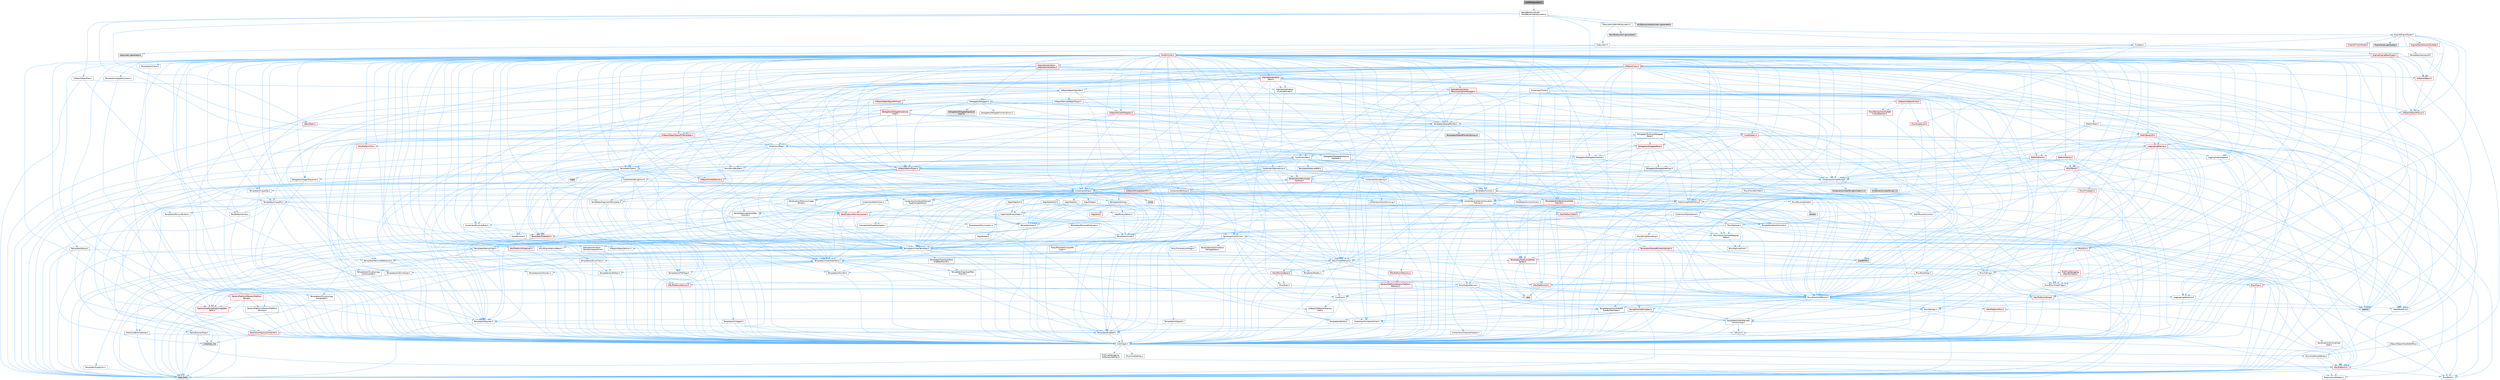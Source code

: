 digraph "HLODSubsystem.h"
{
 // INTERACTIVE_SVG=YES
 // LATEX_PDF_SIZE
  bgcolor="transparent";
  edge [fontname=Helvetica,fontsize=10,labelfontname=Helvetica,labelfontsize=10];
  node [fontname=Helvetica,fontsize=10,shape=box,height=0.2,width=0.4];
  Node1 [id="Node000001",label="HLODSubsystem.h",height=0.2,width=0.4,color="gray40", fillcolor="grey60", style="filled", fontcolor="black",tooltip=" "];
  Node1 -> Node2 [id="edge1_Node000001_Node000002",color="steelblue1",style="solid",tooltip=" "];
  Node2 [id="Node000002",label="WorldPartition/HLOD\l/HLODRuntimeSubsystem.h",height=0.2,width=0.4,color="grey40", fillcolor="white", style="filled",URL="$d9/d84/HLODRuntimeSubsystem_8h.html",tooltip=" "];
  Node2 -> Node3 [id="edge2_Node000002_Node000003",color="steelblue1",style="solid",tooltip=" "];
  Node3 [id="Node000003",label="Subsystems/WorldSubsystem.h",height=0.2,width=0.4,color="grey40", fillcolor="white", style="filled",URL="$d8/dee/WorldSubsystem_8h.html",tooltip=" "];
  Node3 -> Node4 [id="edge3_Node000003_Node000004",color="steelblue1",style="solid",tooltip=" "];
  Node4 [id="Node000004",label="Subsystem.h",height=0.2,width=0.4,color="grey40", fillcolor="white", style="filled",URL="$d2/d75/Subsystem_8h.html",tooltip=" "];
  Node4 -> Node5 [id="edge4_Node000004_Node000005",color="steelblue1",style="solid",tooltip=" "];
  Node5 [id="Node000005",label="CoreMinimal.h",height=0.2,width=0.4,color="red", fillcolor="#FFF0F0", style="filled",URL="$d7/d67/CoreMinimal_8h.html",tooltip=" "];
  Node5 -> Node6 [id="edge5_Node000005_Node000006",color="steelblue1",style="solid",tooltip=" "];
  Node6 [id="Node000006",label="CoreTypes.h",height=0.2,width=0.4,color="grey40", fillcolor="white", style="filled",URL="$dc/dec/CoreTypes_8h.html",tooltip=" "];
  Node6 -> Node7 [id="edge6_Node000006_Node000007",color="steelblue1",style="solid",tooltip=" "];
  Node7 [id="Node000007",label="HAL/Platform.h",height=0.2,width=0.4,color="red", fillcolor="#FFF0F0", style="filled",URL="$d9/dd0/Platform_8h.html",tooltip=" "];
  Node7 -> Node8 [id="edge7_Node000007_Node000008",color="steelblue1",style="solid",tooltip=" "];
  Node8 [id="Node000008",label="Misc/Build.h",height=0.2,width=0.4,color="grey40", fillcolor="white", style="filled",URL="$d3/dbb/Build_8h.html",tooltip=" "];
  Node7 -> Node10 [id="edge8_Node000007_Node000010",color="steelblue1",style="solid",tooltip=" "];
  Node10 [id="Node000010",label="type_traits",height=0.2,width=0.4,color="grey60", fillcolor="#E0E0E0", style="filled",tooltip=" "];
  Node7 -> Node11 [id="edge9_Node000007_Node000011",color="steelblue1",style="solid",tooltip=" "];
  Node11 [id="Node000011",label="PreprocessorHelpers.h",height=0.2,width=0.4,color="grey40", fillcolor="white", style="filled",URL="$db/ddb/PreprocessorHelpers_8h.html",tooltip=" "];
  Node6 -> Node17 [id="edge10_Node000006_Node000017",color="steelblue1",style="solid",tooltip=" "];
  Node17 [id="Node000017",label="ProfilingDebugging\l/UMemoryDefines.h",height=0.2,width=0.4,color="grey40", fillcolor="white", style="filled",URL="$d2/da2/UMemoryDefines_8h.html",tooltip=" "];
  Node6 -> Node18 [id="edge11_Node000006_Node000018",color="steelblue1",style="solid",tooltip=" "];
  Node18 [id="Node000018",label="Misc/CoreMiscDefines.h",height=0.2,width=0.4,color="grey40", fillcolor="white", style="filled",URL="$da/d38/CoreMiscDefines_8h.html",tooltip=" "];
  Node18 -> Node7 [id="edge12_Node000018_Node000007",color="steelblue1",style="solid",tooltip=" "];
  Node18 -> Node11 [id="edge13_Node000018_Node000011",color="steelblue1",style="solid",tooltip=" "];
  Node6 -> Node19 [id="edge14_Node000006_Node000019",color="steelblue1",style="solid",tooltip=" "];
  Node19 [id="Node000019",label="Misc/CoreDefines.h",height=0.2,width=0.4,color="grey40", fillcolor="white", style="filled",URL="$d3/dd2/CoreDefines_8h.html",tooltip=" "];
  Node5 -> Node20 [id="edge15_Node000005_Node000020",color="steelblue1",style="solid",tooltip=" "];
  Node20 [id="Node000020",label="CoreFwd.h",height=0.2,width=0.4,color="grey40", fillcolor="white", style="filled",URL="$d1/d1e/CoreFwd_8h.html",tooltip=" "];
  Node20 -> Node6 [id="edge16_Node000020_Node000006",color="steelblue1",style="solid",tooltip=" "];
  Node20 -> Node21 [id="edge17_Node000020_Node000021",color="steelblue1",style="solid",tooltip=" "];
  Node21 [id="Node000021",label="Containers/ContainersFwd.h",height=0.2,width=0.4,color="grey40", fillcolor="white", style="filled",URL="$d4/d0a/ContainersFwd_8h.html",tooltip=" "];
  Node21 -> Node7 [id="edge18_Node000021_Node000007",color="steelblue1",style="solid",tooltip=" "];
  Node21 -> Node6 [id="edge19_Node000021_Node000006",color="steelblue1",style="solid",tooltip=" "];
  Node21 -> Node22 [id="edge20_Node000021_Node000022",color="steelblue1",style="solid",tooltip=" "];
  Node22 [id="Node000022",label="Traits/IsContiguousContainer.h",height=0.2,width=0.4,color="red", fillcolor="#FFF0F0", style="filled",URL="$d5/d3c/IsContiguousContainer_8h.html",tooltip=" "];
  Node22 -> Node6 [id="edge21_Node000022_Node000006",color="steelblue1",style="solid",tooltip=" "];
  Node22 -> Node24 [id="edge22_Node000022_Node000024",color="steelblue1",style="solid",tooltip=" "];
  Node24 [id="Node000024",label="initializer_list",height=0.2,width=0.4,color="grey60", fillcolor="#E0E0E0", style="filled",tooltip=" "];
  Node20 -> Node25 [id="edge23_Node000020_Node000025",color="steelblue1",style="solid",tooltip=" "];
  Node25 [id="Node000025",label="Math/MathFwd.h",height=0.2,width=0.4,color="grey40", fillcolor="white", style="filled",URL="$d2/d10/MathFwd_8h.html",tooltip=" "];
  Node25 -> Node7 [id="edge24_Node000025_Node000007",color="steelblue1",style="solid",tooltip=" "];
  Node20 -> Node26 [id="edge25_Node000020_Node000026",color="steelblue1",style="solid",tooltip=" "];
  Node26 [id="Node000026",label="UObject/UObjectHierarchy\lFwd.h",height=0.2,width=0.4,color="grey40", fillcolor="white", style="filled",URL="$d3/d13/UObjectHierarchyFwd_8h.html",tooltip=" "];
  Node5 -> Node26 [id="edge26_Node000005_Node000026",color="steelblue1",style="solid",tooltip=" "];
  Node5 -> Node21 [id="edge27_Node000005_Node000021",color="steelblue1",style="solid",tooltip=" "];
  Node5 -> Node27 [id="edge28_Node000005_Node000027",color="steelblue1",style="solid",tooltip=" "];
  Node27 [id="Node000027",label="Misc/VarArgs.h",height=0.2,width=0.4,color="grey40", fillcolor="white", style="filled",URL="$d5/d6f/VarArgs_8h.html",tooltip=" "];
  Node27 -> Node6 [id="edge29_Node000027_Node000006",color="steelblue1",style="solid",tooltip=" "];
  Node5 -> Node28 [id="edge30_Node000005_Node000028",color="steelblue1",style="solid",tooltip=" "];
  Node28 [id="Node000028",label="Logging/LogVerbosity.h",height=0.2,width=0.4,color="grey40", fillcolor="white", style="filled",URL="$d2/d8f/LogVerbosity_8h.html",tooltip=" "];
  Node28 -> Node6 [id="edge31_Node000028_Node000006",color="steelblue1",style="solid",tooltip=" "];
  Node5 -> Node29 [id="edge32_Node000005_Node000029",color="steelblue1",style="solid",tooltip=" "];
  Node29 [id="Node000029",label="Misc/OutputDevice.h",height=0.2,width=0.4,color="grey40", fillcolor="white", style="filled",URL="$d7/d32/OutputDevice_8h.html",tooltip=" "];
  Node29 -> Node20 [id="edge33_Node000029_Node000020",color="steelblue1",style="solid",tooltip=" "];
  Node29 -> Node6 [id="edge34_Node000029_Node000006",color="steelblue1",style="solid",tooltip=" "];
  Node29 -> Node28 [id="edge35_Node000029_Node000028",color="steelblue1",style="solid",tooltip=" "];
  Node29 -> Node27 [id="edge36_Node000029_Node000027",color="steelblue1",style="solid",tooltip=" "];
  Node29 -> Node30 [id="edge37_Node000029_Node000030",color="steelblue1",style="solid",tooltip=" "];
  Node30 [id="Node000030",label="Templates/IsArrayOrRefOf\lTypeByPredicate.h",height=0.2,width=0.4,color="grey40", fillcolor="white", style="filled",URL="$d6/da1/IsArrayOrRefOfTypeByPredicate_8h.html",tooltip=" "];
  Node30 -> Node6 [id="edge38_Node000030_Node000006",color="steelblue1",style="solid",tooltip=" "];
  Node29 -> Node31 [id="edge39_Node000029_Node000031",color="steelblue1",style="solid",tooltip=" "];
  Node31 [id="Node000031",label="Templates/IsValidVariadic\lFunctionArg.h",height=0.2,width=0.4,color="grey40", fillcolor="white", style="filled",URL="$d0/dc8/IsValidVariadicFunctionArg_8h.html",tooltip=" "];
  Node31 -> Node6 [id="edge40_Node000031_Node000006",color="steelblue1",style="solid",tooltip=" "];
  Node31 -> Node32 [id="edge41_Node000031_Node000032",color="steelblue1",style="solid",tooltip=" "];
  Node32 [id="Node000032",label="IsEnum.h",height=0.2,width=0.4,color="grey40", fillcolor="white", style="filled",URL="$d4/de5/IsEnum_8h.html",tooltip=" "];
  Node31 -> Node10 [id="edge42_Node000031_Node000010",color="steelblue1",style="solid",tooltip=" "];
  Node29 -> Node33 [id="edge43_Node000029_Node000033",color="steelblue1",style="solid",tooltip=" "];
  Node33 [id="Node000033",label="Traits/IsCharEncodingCompatible\lWith.h",height=0.2,width=0.4,color="red", fillcolor="#FFF0F0", style="filled",URL="$df/dd1/IsCharEncodingCompatibleWith_8h.html",tooltip=" "];
  Node33 -> Node10 [id="edge44_Node000033_Node000010",color="steelblue1",style="solid",tooltip=" "];
  Node5 -> Node35 [id="edge45_Node000005_Node000035",color="steelblue1",style="solid",tooltip=" "];
  Node35 [id="Node000035",label="HAL/PlatformCrt.h",height=0.2,width=0.4,color="red", fillcolor="#FFF0F0", style="filled",URL="$d8/d75/PlatformCrt_8h.html",tooltip=" "];
  Node35 -> Node36 [id="edge46_Node000035_Node000036",color="steelblue1",style="solid",tooltip=" "];
  Node36 [id="Node000036",label="new",height=0.2,width=0.4,color="grey60", fillcolor="#E0E0E0", style="filled",tooltip=" "];
  Node5 -> Node45 [id="edge47_Node000005_Node000045",color="steelblue1",style="solid",tooltip=" "];
  Node45 [id="Node000045",label="HAL/PlatformMisc.h",height=0.2,width=0.4,color="red", fillcolor="#FFF0F0", style="filled",URL="$d0/df5/PlatformMisc_8h.html",tooltip=" "];
  Node45 -> Node6 [id="edge48_Node000045_Node000006",color="steelblue1",style="solid",tooltip=" "];
  Node5 -> Node64 [id="edge49_Node000005_Node000064",color="steelblue1",style="solid",tooltip=" "];
  Node64 [id="Node000064",label="Misc/AssertionMacros.h",height=0.2,width=0.4,color="grey40", fillcolor="white", style="filled",URL="$d0/dfa/AssertionMacros_8h.html",tooltip=" "];
  Node64 -> Node6 [id="edge50_Node000064_Node000006",color="steelblue1",style="solid",tooltip=" "];
  Node64 -> Node7 [id="edge51_Node000064_Node000007",color="steelblue1",style="solid",tooltip=" "];
  Node64 -> Node45 [id="edge52_Node000064_Node000045",color="steelblue1",style="solid",tooltip=" "];
  Node64 -> Node11 [id="edge53_Node000064_Node000011",color="steelblue1",style="solid",tooltip=" "];
  Node64 -> Node65 [id="edge54_Node000064_Node000065",color="steelblue1",style="solid",tooltip=" "];
  Node65 [id="Node000065",label="Templates/EnableIf.h",height=0.2,width=0.4,color="grey40", fillcolor="white", style="filled",URL="$d7/d60/EnableIf_8h.html",tooltip=" "];
  Node65 -> Node6 [id="edge55_Node000065_Node000006",color="steelblue1",style="solid",tooltip=" "];
  Node64 -> Node30 [id="edge56_Node000064_Node000030",color="steelblue1",style="solid",tooltip=" "];
  Node64 -> Node31 [id="edge57_Node000064_Node000031",color="steelblue1",style="solid",tooltip=" "];
  Node64 -> Node33 [id="edge58_Node000064_Node000033",color="steelblue1",style="solid",tooltip=" "];
  Node64 -> Node27 [id="edge59_Node000064_Node000027",color="steelblue1",style="solid",tooltip=" "];
  Node64 -> Node66 [id="edge60_Node000064_Node000066",color="steelblue1",style="solid",tooltip=" "];
  Node66 [id="Node000066",label="String/FormatStringSan.h",height=0.2,width=0.4,color="red", fillcolor="#FFF0F0", style="filled",URL="$d3/d8b/FormatStringSan_8h.html",tooltip=" "];
  Node66 -> Node10 [id="edge61_Node000066_Node000010",color="steelblue1",style="solid",tooltip=" "];
  Node66 -> Node6 [id="edge62_Node000066_Node000006",color="steelblue1",style="solid",tooltip=" "];
  Node66 -> Node67 [id="edge63_Node000066_Node000067",color="steelblue1",style="solid",tooltip=" "];
  Node67 [id="Node000067",label="Templates/Requires.h",height=0.2,width=0.4,color="grey40", fillcolor="white", style="filled",URL="$dc/d96/Requires_8h.html",tooltip=" "];
  Node67 -> Node65 [id="edge64_Node000067_Node000065",color="steelblue1",style="solid",tooltip=" "];
  Node67 -> Node10 [id="edge65_Node000067_Node000010",color="steelblue1",style="solid",tooltip=" "];
  Node66 -> Node68 [id="edge66_Node000066_Node000068",color="steelblue1",style="solid",tooltip=" "];
  Node68 [id="Node000068",label="Templates/Identity.h",height=0.2,width=0.4,color="grey40", fillcolor="white", style="filled",URL="$d0/dd5/Identity_8h.html",tooltip=" "];
  Node66 -> Node31 [id="edge67_Node000066_Node000031",color="steelblue1",style="solid",tooltip=" "];
  Node66 -> Node21 [id="edge68_Node000066_Node000021",color="steelblue1",style="solid",tooltip=" "];
  Node64 -> Node72 [id="edge69_Node000064_Node000072",color="steelblue1",style="solid",tooltip=" "];
  Node72 [id="Node000072",label="atomic",height=0.2,width=0.4,color="grey60", fillcolor="#E0E0E0", style="filled",tooltip=" "];
  Node5 -> Node73 [id="edge70_Node000005_Node000073",color="steelblue1",style="solid",tooltip=" "];
  Node73 [id="Node000073",label="Templates/IsPointer.h",height=0.2,width=0.4,color="grey40", fillcolor="white", style="filled",URL="$d7/d05/IsPointer_8h.html",tooltip=" "];
  Node73 -> Node6 [id="edge71_Node000073_Node000006",color="steelblue1",style="solid",tooltip=" "];
  Node5 -> Node74 [id="edge72_Node000005_Node000074",color="steelblue1",style="solid",tooltip=" "];
  Node74 [id="Node000074",label="HAL/PlatformMemory.h",height=0.2,width=0.4,color="red", fillcolor="#FFF0F0", style="filled",URL="$de/d68/PlatformMemory_8h.html",tooltip=" "];
  Node74 -> Node6 [id="edge73_Node000074_Node000006",color="steelblue1",style="solid",tooltip=" "];
  Node74 -> Node75 [id="edge74_Node000074_Node000075",color="steelblue1",style="solid",tooltip=" "];
  Node75 [id="Node000075",label="GenericPlatform/GenericPlatform\lMemory.h",height=0.2,width=0.4,color="red", fillcolor="#FFF0F0", style="filled",URL="$dd/d22/GenericPlatformMemory_8h.html",tooltip=" "];
  Node75 -> Node20 [id="edge75_Node000075_Node000020",color="steelblue1",style="solid",tooltip=" "];
  Node75 -> Node6 [id="edge76_Node000075_Node000006",color="steelblue1",style="solid",tooltip=" "];
  Node75 -> Node76 [id="edge77_Node000075_Node000076",color="steelblue1",style="solid",tooltip=" "];
  Node76 [id="Node000076",label="HAL/PlatformString.h",height=0.2,width=0.4,color="red", fillcolor="#FFF0F0", style="filled",URL="$db/db5/PlatformString_8h.html",tooltip=" "];
  Node76 -> Node6 [id="edge78_Node000076_Node000006",color="steelblue1",style="solid",tooltip=" "];
  Node5 -> Node57 [id="edge79_Node000005_Node000057",color="steelblue1",style="solid",tooltip=" "];
  Node57 [id="Node000057",label="HAL/PlatformAtomics.h",height=0.2,width=0.4,color="red", fillcolor="#FFF0F0", style="filled",URL="$d3/d36/PlatformAtomics_8h.html",tooltip=" "];
  Node57 -> Node6 [id="edge80_Node000057_Node000006",color="steelblue1",style="solid",tooltip=" "];
  Node5 -> Node79 [id="edge81_Node000005_Node000079",color="steelblue1",style="solid",tooltip=" "];
  Node79 [id="Node000079",label="Misc/Exec.h",height=0.2,width=0.4,color="grey40", fillcolor="white", style="filled",URL="$de/ddb/Exec_8h.html",tooltip=" "];
  Node79 -> Node6 [id="edge82_Node000079_Node000006",color="steelblue1",style="solid",tooltip=" "];
  Node79 -> Node64 [id="edge83_Node000079_Node000064",color="steelblue1",style="solid",tooltip=" "];
  Node5 -> Node80 [id="edge84_Node000005_Node000080",color="steelblue1",style="solid",tooltip=" "];
  Node80 [id="Node000080",label="HAL/MemoryBase.h",height=0.2,width=0.4,color="red", fillcolor="#FFF0F0", style="filled",URL="$d6/d9f/MemoryBase_8h.html",tooltip=" "];
  Node80 -> Node6 [id="edge85_Node000080_Node000006",color="steelblue1",style="solid",tooltip=" "];
  Node80 -> Node57 [id="edge86_Node000080_Node000057",color="steelblue1",style="solid",tooltip=" "];
  Node80 -> Node35 [id="edge87_Node000080_Node000035",color="steelblue1",style="solid",tooltip=" "];
  Node80 -> Node79 [id="edge88_Node000080_Node000079",color="steelblue1",style="solid",tooltip=" "];
  Node80 -> Node29 [id="edge89_Node000080_Node000029",color="steelblue1",style="solid",tooltip=" "];
  Node5 -> Node90 [id="edge90_Node000005_Node000090",color="steelblue1",style="solid",tooltip=" "];
  Node90 [id="Node000090",label="HAL/UnrealMemory.h",height=0.2,width=0.4,color="grey40", fillcolor="white", style="filled",URL="$d9/d96/UnrealMemory_8h.html",tooltip=" "];
  Node90 -> Node6 [id="edge91_Node000090_Node000006",color="steelblue1",style="solid",tooltip=" "];
  Node90 -> Node75 [id="edge92_Node000090_Node000075",color="steelblue1",style="solid",tooltip=" "];
  Node90 -> Node80 [id="edge93_Node000090_Node000080",color="steelblue1",style="solid",tooltip=" "];
  Node90 -> Node74 [id="edge94_Node000090_Node000074",color="steelblue1",style="solid",tooltip=" "];
  Node90 -> Node91 [id="edge95_Node000090_Node000091",color="steelblue1",style="solid",tooltip=" "];
  Node91 [id="Node000091",label="ProfilingDebugging\l/MemoryTrace.h",height=0.2,width=0.4,color="red", fillcolor="#FFF0F0", style="filled",URL="$da/dd7/MemoryTrace_8h.html",tooltip=" "];
  Node91 -> Node7 [id="edge96_Node000091_Node000007",color="steelblue1",style="solid",tooltip=" "];
  Node91 -> Node52 [id="edge97_Node000091_Node000052",color="steelblue1",style="solid",tooltip=" "];
  Node52 [id="Node000052",label="Misc/EnumClassFlags.h",height=0.2,width=0.4,color="grey40", fillcolor="white", style="filled",URL="$d8/de7/EnumClassFlags_8h.html",tooltip=" "];
  Node90 -> Node73 [id="edge98_Node000090_Node000073",color="steelblue1",style="solid",tooltip=" "];
  Node5 -> Node92 [id="edge99_Node000005_Node000092",color="steelblue1",style="solid",tooltip=" "];
  Node92 [id="Node000092",label="Templates/IsArithmetic.h",height=0.2,width=0.4,color="grey40", fillcolor="white", style="filled",URL="$d2/d5d/IsArithmetic_8h.html",tooltip=" "];
  Node92 -> Node6 [id="edge100_Node000092_Node000006",color="steelblue1",style="solid",tooltip=" "];
  Node5 -> Node86 [id="edge101_Node000005_Node000086",color="steelblue1",style="solid",tooltip=" "];
  Node86 [id="Node000086",label="Templates/AndOrNot.h",height=0.2,width=0.4,color="grey40", fillcolor="white", style="filled",URL="$db/d0a/AndOrNot_8h.html",tooltip=" "];
  Node86 -> Node6 [id="edge102_Node000086_Node000006",color="steelblue1",style="solid",tooltip=" "];
  Node5 -> Node93 [id="edge103_Node000005_Node000093",color="steelblue1",style="solid",tooltip=" "];
  Node93 [id="Node000093",label="Templates/IsPODType.h",height=0.2,width=0.4,color="grey40", fillcolor="white", style="filled",URL="$d7/db1/IsPODType_8h.html",tooltip=" "];
  Node93 -> Node6 [id="edge104_Node000093_Node000006",color="steelblue1",style="solid",tooltip=" "];
  Node5 -> Node94 [id="edge105_Node000005_Node000094",color="steelblue1",style="solid",tooltip=" "];
  Node94 [id="Node000094",label="Templates/IsUECoreType.h",height=0.2,width=0.4,color="grey40", fillcolor="white", style="filled",URL="$d1/db8/IsUECoreType_8h.html",tooltip=" "];
  Node94 -> Node6 [id="edge106_Node000094_Node000006",color="steelblue1",style="solid",tooltip=" "];
  Node94 -> Node10 [id="edge107_Node000094_Node000010",color="steelblue1",style="solid",tooltip=" "];
  Node5 -> Node87 [id="edge108_Node000005_Node000087",color="steelblue1",style="solid",tooltip=" "];
  Node87 [id="Node000087",label="Templates/IsTriviallyCopy\lConstructible.h",height=0.2,width=0.4,color="grey40", fillcolor="white", style="filled",URL="$d3/d78/IsTriviallyCopyConstructible_8h.html",tooltip=" "];
  Node87 -> Node6 [id="edge109_Node000087_Node000006",color="steelblue1",style="solid",tooltip=" "];
  Node87 -> Node10 [id="edge110_Node000087_Node000010",color="steelblue1",style="solid",tooltip=" "];
  Node5 -> Node95 [id="edge111_Node000005_Node000095",color="steelblue1",style="solid",tooltip=" "];
  Node95 [id="Node000095",label="Templates/UnrealTypeTraits.h",height=0.2,width=0.4,color="grey40", fillcolor="white", style="filled",URL="$d2/d2d/UnrealTypeTraits_8h.html",tooltip=" "];
  Node95 -> Node6 [id="edge112_Node000095_Node000006",color="steelblue1",style="solid",tooltip=" "];
  Node95 -> Node73 [id="edge113_Node000095_Node000073",color="steelblue1",style="solid",tooltip=" "];
  Node95 -> Node64 [id="edge114_Node000095_Node000064",color="steelblue1",style="solid",tooltip=" "];
  Node95 -> Node86 [id="edge115_Node000095_Node000086",color="steelblue1",style="solid",tooltip=" "];
  Node95 -> Node65 [id="edge116_Node000095_Node000065",color="steelblue1",style="solid",tooltip=" "];
  Node95 -> Node92 [id="edge117_Node000095_Node000092",color="steelblue1",style="solid",tooltip=" "];
  Node95 -> Node32 [id="edge118_Node000095_Node000032",color="steelblue1",style="solid",tooltip=" "];
  Node95 -> Node96 [id="edge119_Node000095_Node000096",color="steelblue1",style="solid",tooltip=" "];
  Node96 [id="Node000096",label="Templates/Models.h",height=0.2,width=0.4,color="grey40", fillcolor="white", style="filled",URL="$d3/d0c/Models_8h.html",tooltip=" "];
  Node96 -> Node68 [id="edge120_Node000096_Node000068",color="steelblue1",style="solid",tooltip=" "];
  Node95 -> Node93 [id="edge121_Node000095_Node000093",color="steelblue1",style="solid",tooltip=" "];
  Node95 -> Node94 [id="edge122_Node000095_Node000094",color="steelblue1",style="solid",tooltip=" "];
  Node95 -> Node87 [id="edge123_Node000095_Node000087",color="steelblue1",style="solid",tooltip=" "];
  Node5 -> Node65 [id="edge124_Node000005_Node000065",color="steelblue1",style="solid",tooltip=" "];
  Node5 -> Node97 [id="edge125_Node000005_Node000097",color="steelblue1",style="solid",tooltip=" "];
  Node97 [id="Node000097",label="Templates/RemoveReference.h",height=0.2,width=0.4,color="grey40", fillcolor="white", style="filled",URL="$da/dbe/RemoveReference_8h.html",tooltip=" "];
  Node97 -> Node6 [id="edge126_Node000097_Node000006",color="steelblue1",style="solid",tooltip=" "];
  Node5 -> Node98 [id="edge127_Node000005_Node000098",color="steelblue1",style="solid",tooltip=" "];
  Node98 [id="Node000098",label="Templates/IntegralConstant.h",height=0.2,width=0.4,color="grey40", fillcolor="white", style="filled",URL="$db/d1b/IntegralConstant_8h.html",tooltip=" "];
  Node98 -> Node6 [id="edge128_Node000098_Node000006",color="steelblue1",style="solid",tooltip=" "];
  Node5 -> Node99 [id="edge129_Node000005_Node000099",color="steelblue1",style="solid",tooltip=" "];
  Node99 [id="Node000099",label="Templates/IsClass.h",height=0.2,width=0.4,color="grey40", fillcolor="white", style="filled",URL="$db/dcb/IsClass_8h.html",tooltip=" "];
  Node99 -> Node6 [id="edge130_Node000099_Node000006",color="steelblue1",style="solid",tooltip=" "];
  Node5 -> Node100 [id="edge131_Node000005_Node000100",color="steelblue1",style="solid",tooltip=" "];
  Node100 [id="Node000100",label="Templates/TypeCompatible\lBytes.h",height=0.2,width=0.4,color="red", fillcolor="#FFF0F0", style="filled",URL="$df/d0a/TypeCompatibleBytes_8h.html",tooltip=" "];
  Node100 -> Node6 [id="edge132_Node000100_Node000006",color="steelblue1",style="solid",tooltip=" "];
  Node100 -> Node36 [id="edge133_Node000100_Node000036",color="steelblue1",style="solid",tooltip=" "];
  Node100 -> Node10 [id="edge134_Node000100_Node000010",color="steelblue1",style="solid",tooltip=" "];
  Node5 -> Node22 [id="edge135_Node000005_Node000022",color="steelblue1",style="solid",tooltip=" "];
  Node5 -> Node101 [id="edge136_Node000005_Node000101",color="steelblue1",style="solid",tooltip=" "];
  Node101 [id="Node000101",label="Templates/UnrealTemplate.h",height=0.2,width=0.4,color="grey40", fillcolor="white", style="filled",URL="$d4/d24/UnrealTemplate_8h.html",tooltip=" "];
  Node101 -> Node6 [id="edge137_Node000101_Node000006",color="steelblue1",style="solid",tooltip=" "];
  Node101 -> Node73 [id="edge138_Node000101_Node000073",color="steelblue1",style="solid",tooltip=" "];
  Node101 -> Node90 [id="edge139_Node000101_Node000090",color="steelblue1",style="solid",tooltip=" "];
  Node101 -> Node102 [id="edge140_Node000101_Node000102",color="steelblue1",style="solid",tooltip=" "];
  Node102 [id="Node000102",label="Templates/CopyQualifiers\lAndRefsFromTo.h",height=0.2,width=0.4,color="grey40", fillcolor="white", style="filled",URL="$d3/db3/CopyQualifiersAndRefsFromTo_8h.html",tooltip=" "];
  Node102 -> Node103 [id="edge141_Node000102_Node000103",color="steelblue1",style="solid",tooltip=" "];
  Node103 [id="Node000103",label="Templates/CopyQualifiers\lFromTo.h",height=0.2,width=0.4,color="grey40", fillcolor="white", style="filled",URL="$d5/db4/CopyQualifiersFromTo_8h.html",tooltip=" "];
  Node101 -> Node95 [id="edge142_Node000101_Node000095",color="steelblue1",style="solid",tooltip=" "];
  Node101 -> Node97 [id="edge143_Node000101_Node000097",color="steelblue1",style="solid",tooltip=" "];
  Node101 -> Node67 [id="edge144_Node000101_Node000067",color="steelblue1",style="solid",tooltip=" "];
  Node101 -> Node100 [id="edge145_Node000101_Node000100",color="steelblue1",style="solid",tooltip=" "];
  Node101 -> Node68 [id="edge146_Node000101_Node000068",color="steelblue1",style="solid",tooltip=" "];
  Node101 -> Node22 [id="edge147_Node000101_Node000022",color="steelblue1",style="solid",tooltip=" "];
  Node101 -> Node104 [id="edge148_Node000101_Node000104",color="steelblue1",style="solid",tooltip=" "];
  Node104 [id="Node000104",label="Traits/UseBitwiseSwap.h",height=0.2,width=0.4,color="grey40", fillcolor="white", style="filled",URL="$db/df3/UseBitwiseSwap_8h.html",tooltip=" "];
  Node104 -> Node6 [id="edge149_Node000104_Node000006",color="steelblue1",style="solid",tooltip=" "];
  Node104 -> Node10 [id="edge150_Node000104_Node000010",color="steelblue1",style="solid",tooltip=" "];
  Node101 -> Node10 [id="edge151_Node000101_Node000010",color="steelblue1",style="solid",tooltip=" "];
  Node5 -> Node50 [id="edge152_Node000005_Node000050",color="steelblue1",style="solid",tooltip=" "];
  Node50 [id="Node000050",label="Math/NumericLimits.h",height=0.2,width=0.4,color="grey40", fillcolor="white", style="filled",URL="$df/d1b/NumericLimits_8h.html",tooltip=" "];
  Node50 -> Node6 [id="edge153_Node000050_Node000006",color="steelblue1",style="solid",tooltip=" "];
  Node5 -> Node105 [id="edge154_Node000005_Node000105",color="steelblue1",style="solid",tooltip=" "];
  Node105 [id="Node000105",label="HAL/PlatformMath.h",height=0.2,width=0.4,color="red", fillcolor="#FFF0F0", style="filled",URL="$dc/d53/PlatformMath_8h.html",tooltip=" "];
  Node105 -> Node6 [id="edge155_Node000105_Node000006",color="steelblue1",style="solid",tooltip=" "];
  Node5 -> Node88 [id="edge156_Node000005_Node000088",color="steelblue1",style="solid",tooltip=" "];
  Node88 [id="Node000088",label="Templates/IsTriviallyCopy\lAssignable.h",height=0.2,width=0.4,color="grey40", fillcolor="white", style="filled",URL="$d2/df2/IsTriviallyCopyAssignable_8h.html",tooltip=" "];
  Node88 -> Node6 [id="edge157_Node000088_Node000006",color="steelblue1",style="solid",tooltip=" "];
  Node88 -> Node10 [id="edge158_Node000088_Node000010",color="steelblue1",style="solid",tooltip=" "];
  Node5 -> Node113 [id="edge159_Node000005_Node000113",color="steelblue1",style="solid",tooltip=" "];
  Node113 [id="Node000113",label="Templates/MemoryOps.h",height=0.2,width=0.4,color="grey40", fillcolor="white", style="filled",URL="$db/dea/MemoryOps_8h.html",tooltip=" "];
  Node113 -> Node6 [id="edge160_Node000113_Node000006",color="steelblue1",style="solid",tooltip=" "];
  Node113 -> Node90 [id="edge161_Node000113_Node000090",color="steelblue1",style="solid",tooltip=" "];
  Node113 -> Node88 [id="edge162_Node000113_Node000088",color="steelblue1",style="solid",tooltip=" "];
  Node113 -> Node87 [id="edge163_Node000113_Node000087",color="steelblue1",style="solid",tooltip=" "];
  Node113 -> Node67 [id="edge164_Node000113_Node000067",color="steelblue1",style="solid",tooltip=" "];
  Node113 -> Node95 [id="edge165_Node000113_Node000095",color="steelblue1",style="solid",tooltip=" "];
  Node113 -> Node104 [id="edge166_Node000113_Node000104",color="steelblue1",style="solid",tooltip=" "];
  Node113 -> Node36 [id="edge167_Node000113_Node000036",color="steelblue1",style="solid",tooltip=" "];
  Node113 -> Node10 [id="edge168_Node000113_Node000010",color="steelblue1",style="solid",tooltip=" "];
  Node5 -> Node114 [id="edge169_Node000005_Node000114",color="steelblue1",style="solid",tooltip=" "];
  Node114 [id="Node000114",label="Containers/ContainerAllocation\lPolicies.h",height=0.2,width=0.4,color="grey40", fillcolor="white", style="filled",URL="$d7/dff/ContainerAllocationPolicies_8h.html",tooltip=" "];
  Node114 -> Node6 [id="edge170_Node000114_Node000006",color="steelblue1",style="solid",tooltip=" "];
  Node114 -> Node115 [id="edge171_Node000114_Node000115",color="steelblue1",style="solid",tooltip=" "];
  Node115 [id="Node000115",label="Containers/ContainerHelpers.h",height=0.2,width=0.4,color="grey40", fillcolor="white", style="filled",URL="$d7/d33/ContainerHelpers_8h.html",tooltip=" "];
  Node115 -> Node6 [id="edge172_Node000115_Node000006",color="steelblue1",style="solid",tooltip=" "];
  Node114 -> Node114 [id="edge173_Node000114_Node000114",color="steelblue1",style="solid",tooltip=" "];
  Node114 -> Node105 [id="edge174_Node000114_Node000105",color="steelblue1",style="solid",tooltip=" "];
  Node114 -> Node90 [id="edge175_Node000114_Node000090",color="steelblue1",style="solid",tooltip=" "];
  Node114 -> Node50 [id="edge176_Node000114_Node000050",color="steelblue1",style="solid",tooltip=" "];
  Node114 -> Node64 [id="edge177_Node000114_Node000064",color="steelblue1",style="solid",tooltip=" "];
  Node114 -> Node116 [id="edge178_Node000114_Node000116",color="steelblue1",style="solid",tooltip=" "];
  Node116 [id="Node000116",label="Templates/IsPolymorphic.h",height=0.2,width=0.4,color="grey40", fillcolor="white", style="filled",URL="$dc/d20/IsPolymorphic_8h.html",tooltip=" "];
  Node114 -> Node113 [id="edge179_Node000114_Node000113",color="steelblue1",style="solid",tooltip=" "];
  Node114 -> Node100 [id="edge180_Node000114_Node000100",color="steelblue1",style="solid",tooltip=" "];
  Node114 -> Node10 [id="edge181_Node000114_Node000010",color="steelblue1",style="solid",tooltip=" "];
  Node5 -> Node117 [id="edge182_Node000005_Node000117",color="steelblue1",style="solid",tooltip=" "];
  Node117 [id="Node000117",label="Templates/IsEnumClass.h",height=0.2,width=0.4,color="grey40", fillcolor="white", style="filled",URL="$d7/d15/IsEnumClass_8h.html",tooltip=" "];
  Node117 -> Node6 [id="edge183_Node000117_Node000006",color="steelblue1",style="solid",tooltip=" "];
  Node117 -> Node86 [id="edge184_Node000117_Node000086",color="steelblue1",style="solid",tooltip=" "];
  Node5 -> Node118 [id="edge185_Node000005_Node000118",color="steelblue1",style="solid",tooltip=" "];
  Node118 [id="Node000118",label="HAL/PlatformProperties.h",height=0.2,width=0.4,color="red", fillcolor="#FFF0F0", style="filled",URL="$d9/db0/PlatformProperties_8h.html",tooltip=" "];
  Node118 -> Node6 [id="edge186_Node000118_Node000006",color="steelblue1",style="solid",tooltip=" "];
  Node5 -> Node121 [id="edge187_Node000005_Node000121",color="steelblue1",style="solid",tooltip=" "];
  Node121 [id="Node000121",label="Misc/EngineVersionBase.h",height=0.2,width=0.4,color="grey40", fillcolor="white", style="filled",URL="$d5/d2b/EngineVersionBase_8h.html",tooltip=" "];
  Node121 -> Node6 [id="edge188_Node000121_Node000006",color="steelblue1",style="solid",tooltip=" "];
  Node5 -> Node122 [id="edge189_Node000005_Node000122",color="steelblue1",style="solid",tooltip=" "];
  Node122 [id="Node000122",label="Internationalization\l/TextNamespaceFwd.h",height=0.2,width=0.4,color="grey40", fillcolor="white", style="filled",URL="$d8/d97/TextNamespaceFwd_8h.html",tooltip=" "];
  Node122 -> Node6 [id="edge190_Node000122_Node000006",color="steelblue1",style="solid",tooltip=" "];
  Node5 -> Node123 [id="edge191_Node000005_Node000123",color="steelblue1",style="solid",tooltip=" "];
  Node123 [id="Node000123",label="Serialization/Archive.h",height=0.2,width=0.4,color="grey40", fillcolor="white", style="filled",URL="$d7/d3b/Archive_8h.html",tooltip=" "];
  Node123 -> Node20 [id="edge192_Node000123_Node000020",color="steelblue1",style="solid",tooltip=" "];
  Node123 -> Node6 [id="edge193_Node000123_Node000006",color="steelblue1",style="solid",tooltip=" "];
  Node123 -> Node118 [id="edge194_Node000123_Node000118",color="steelblue1",style="solid",tooltip=" "];
  Node123 -> Node122 [id="edge195_Node000123_Node000122",color="steelblue1",style="solid",tooltip=" "];
  Node123 -> Node25 [id="edge196_Node000123_Node000025",color="steelblue1",style="solid",tooltip=" "];
  Node123 -> Node64 [id="edge197_Node000123_Node000064",color="steelblue1",style="solid",tooltip=" "];
  Node123 -> Node8 [id="edge198_Node000123_Node000008",color="steelblue1",style="solid",tooltip=" "];
  Node123 -> Node51 [id="edge199_Node000123_Node000051",color="steelblue1",style="solid",tooltip=" "];
  Node51 [id="Node000051",label="Misc/CompressionFlags.h",height=0.2,width=0.4,color="grey40", fillcolor="white", style="filled",URL="$d9/d76/CompressionFlags_8h.html",tooltip=" "];
  Node123 -> Node121 [id="edge200_Node000123_Node000121",color="steelblue1",style="solid",tooltip=" "];
  Node123 -> Node27 [id="edge201_Node000123_Node000027",color="steelblue1",style="solid",tooltip=" "];
  Node123 -> Node124 [id="edge202_Node000123_Node000124",color="steelblue1",style="solid",tooltip=" "];
  Node124 [id="Node000124",label="Serialization/ArchiveCook\lData.h",height=0.2,width=0.4,color="grey40", fillcolor="white", style="filled",URL="$dc/db6/ArchiveCookData_8h.html",tooltip=" "];
  Node124 -> Node7 [id="edge203_Node000124_Node000007",color="steelblue1",style="solid",tooltip=" "];
  Node123 -> Node125 [id="edge204_Node000123_Node000125",color="steelblue1",style="solid",tooltip=" "];
  Node125 [id="Node000125",label="Serialization/ArchiveSave\lPackageData.h",height=0.2,width=0.4,color="grey40", fillcolor="white", style="filled",URL="$d1/d37/ArchiveSavePackageData_8h.html",tooltip=" "];
  Node123 -> Node65 [id="edge205_Node000123_Node000065",color="steelblue1",style="solid",tooltip=" "];
  Node123 -> Node30 [id="edge206_Node000123_Node000030",color="steelblue1",style="solid",tooltip=" "];
  Node123 -> Node117 [id="edge207_Node000123_Node000117",color="steelblue1",style="solid",tooltip=" "];
  Node123 -> Node110 [id="edge208_Node000123_Node000110",color="steelblue1",style="solid",tooltip=" "];
  Node110 [id="Node000110",label="Templates/IsSigned.h",height=0.2,width=0.4,color="grey40", fillcolor="white", style="filled",URL="$d8/dd8/IsSigned_8h.html",tooltip=" "];
  Node110 -> Node6 [id="edge209_Node000110_Node000006",color="steelblue1",style="solid",tooltip=" "];
  Node123 -> Node31 [id="edge210_Node000123_Node000031",color="steelblue1",style="solid",tooltip=" "];
  Node123 -> Node101 [id="edge211_Node000123_Node000101",color="steelblue1",style="solid",tooltip=" "];
  Node123 -> Node33 [id="edge212_Node000123_Node000033",color="steelblue1",style="solid",tooltip=" "];
  Node123 -> Node126 [id="edge213_Node000123_Node000126",color="steelblue1",style="solid",tooltip=" "];
  Node126 [id="Node000126",label="UObject/ObjectVersion.h",height=0.2,width=0.4,color="grey40", fillcolor="white", style="filled",URL="$da/d63/ObjectVersion_8h.html",tooltip=" "];
  Node126 -> Node6 [id="edge214_Node000126_Node000006",color="steelblue1",style="solid",tooltip=" "];
  Node5 -> Node127 [id="edge215_Node000005_Node000127",color="steelblue1",style="solid",tooltip=" "];
  Node127 [id="Node000127",label="Templates/Less.h",height=0.2,width=0.4,color="grey40", fillcolor="white", style="filled",URL="$de/dc8/Less_8h.html",tooltip=" "];
  Node127 -> Node6 [id="edge216_Node000127_Node000006",color="steelblue1",style="solid",tooltip=" "];
  Node127 -> Node101 [id="edge217_Node000127_Node000101",color="steelblue1",style="solid",tooltip=" "];
  Node5 -> Node128 [id="edge218_Node000005_Node000128",color="steelblue1",style="solid",tooltip=" "];
  Node128 [id="Node000128",label="Templates/Sorting.h",height=0.2,width=0.4,color="grey40", fillcolor="white", style="filled",URL="$d3/d9e/Sorting_8h.html",tooltip=" "];
  Node128 -> Node6 [id="edge219_Node000128_Node000006",color="steelblue1",style="solid",tooltip=" "];
  Node128 -> Node129 [id="edge220_Node000128_Node000129",color="steelblue1",style="solid",tooltip=" "];
  Node129 [id="Node000129",label="Algo/BinarySearch.h",height=0.2,width=0.4,color="grey40", fillcolor="white", style="filled",URL="$db/db4/BinarySearch_8h.html",tooltip=" "];
  Node129 -> Node130 [id="edge221_Node000129_Node000130",color="steelblue1",style="solid",tooltip=" "];
  Node130 [id="Node000130",label="Templates/IdentityFunctor.h",height=0.2,width=0.4,color="grey40", fillcolor="white", style="filled",URL="$d7/d2e/IdentityFunctor_8h.html",tooltip=" "];
  Node130 -> Node7 [id="edge222_Node000130_Node000007",color="steelblue1",style="solid",tooltip=" "];
  Node129 -> Node131 [id="edge223_Node000129_Node000131",color="steelblue1",style="solid",tooltip=" "];
  Node131 [id="Node000131",label="Templates/Invoke.h",height=0.2,width=0.4,color="grey40", fillcolor="white", style="filled",URL="$d7/deb/Invoke_8h.html",tooltip=" "];
  Node131 -> Node6 [id="edge224_Node000131_Node000006",color="steelblue1",style="solid",tooltip=" "];
  Node131 -> Node132 [id="edge225_Node000131_Node000132",color="steelblue1",style="solid",tooltip=" "];
  Node132 [id="Node000132",label="Traits/MemberFunctionPtr\lOuter.h",height=0.2,width=0.4,color="grey40", fillcolor="white", style="filled",URL="$db/da7/MemberFunctionPtrOuter_8h.html",tooltip=" "];
  Node131 -> Node101 [id="edge226_Node000131_Node000101",color="steelblue1",style="solid",tooltip=" "];
  Node131 -> Node10 [id="edge227_Node000131_Node000010",color="steelblue1",style="solid",tooltip=" "];
  Node129 -> Node127 [id="edge228_Node000129_Node000127",color="steelblue1",style="solid",tooltip=" "];
  Node128 -> Node133 [id="edge229_Node000128_Node000133",color="steelblue1",style="solid",tooltip=" "];
  Node133 [id="Node000133",label="Algo/Sort.h",height=0.2,width=0.4,color="red", fillcolor="#FFF0F0", style="filled",URL="$d1/d87/Sort_8h.html",tooltip=" "];
  Node128 -> Node105 [id="edge230_Node000128_Node000105",color="steelblue1",style="solid",tooltip=" "];
  Node128 -> Node127 [id="edge231_Node000128_Node000127",color="steelblue1",style="solid",tooltip=" "];
  Node5 -> Node139 [id="edge232_Node000005_Node000139",color="steelblue1",style="solid",tooltip=" "];
  Node139 [id="Node000139",label="Misc/Char.h",height=0.2,width=0.4,color="red", fillcolor="#FFF0F0", style="filled",URL="$d0/d58/Char_8h.html",tooltip=" "];
  Node139 -> Node6 [id="edge233_Node000139_Node000006",color="steelblue1",style="solid",tooltip=" "];
  Node139 -> Node10 [id="edge234_Node000139_Node000010",color="steelblue1",style="solid",tooltip=" "];
  Node5 -> Node142 [id="edge235_Node000005_Node000142",color="steelblue1",style="solid",tooltip=" "];
  Node142 [id="Node000142",label="GenericPlatform/GenericPlatform\lStricmp.h",height=0.2,width=0.4,color="grey40", fillcolor="white", style="filled",URL="$d2/d86/GenericPlatformStricmp_8h.html",tooltip=" "];
  Node142 -> Node6 [id="edge236_Node000142_Node000006",color="steelblue1",style="solid",tooltip=" "];
  Node5 -> Node143 [id="edge237_Node000005_Node000143",color="steelblue1",style="solid",tooltip=" "];
  Node143 [id="Node000143",label="GenericPlatform/GenericPlatform\lString.h",height=0.2,width=0.4,color="red", fillcolor="#FFF0F0", style="filled",URL="$dd/d20/GenericPlatformString_8h.html",tooltip=" "];
  Node143 -> Node6 [id="edge238_Node000143_Node000006",color="steelblue1",style="solid",tooltip=" "];
  Node143 -> Node142 [id="edge239_Node000143_Node000142",color="steelblue1",style="solid",tooltip=" "];
  Node143 -> Node65 [id="edge240_Node000143_Node000065",color="steelblue1",style="solid",tooltip=" "];
  Node143 -> Node33 [id="edge241_Node000143_Node000033",color="steelblue1",style="solid",tooltip=" "];
  Node143 -> Node10 [id="edge242_Node000143_Node000010",color="steelblue1",style="solid",tooltip=" "];
  Node5 -> Node76 [id="edge243_Node000005_Node000076",color="steelblue1",style="solid",tooltip=" "];
  Node5 -> Node146 [id="edge244_Node000005_Node000146",color="steelblue1",style="solid",tooltip=" "];
  Node146 [id="Node000146",label="Misc/CString.h",height=0.2,width=0.4,color="grey40", fillcolor="white", style="filled",URL="$d2/d49/CString_8h.html",tooltip=" "];
  Node146 -> Node6 [id="edge245_Node000146_Node000006",color="steelblue1",style="solid",tooltip=" "];
  Node146 -> Node35 [id="edge246_Node000146_Node000035",color="steelblue1",style="solid",tooltip=" "];
  Node146 -> Node76 [id="edge247_Node000146_Node000076",color="steelblue1",style="solid",tooltip=" "];
  Node146 -> Node64 [id="edge248_Node000146_Node000064",color="steelblue1",style="solid",tooltip=" "];
  Node146 -> Node139 [id="edge249_Node000146_Node000139",color="steelblue1",style="solid",tooltip=" "];
  Node146 -> Node27 [id="edge250_Node000146_Node000027",color="steelblue1",style="solid",tooltip=" "];
  Node146 -> Node30 [id="edge251_Node000146_Node000030",color="steelblue1",style="solid",tooltip=" "];
  Node146 -> Node31 [id="edge252_Node000146_Node000031",color="steelblue1",style="solid",tooltip=" "];
  Node146 -> Node33 [id="edge253_Node000146_Node000033",color="steelblue1",style="solid",tooltip=" "];
  Node5 -> Node147 [id="edge254_Node000005_Node000147",color="steelblue1",style="solid",tooltip=" "];
  Node147 [id="Node000147",label="Misc/Crc.h",height=0.2,width=0.4,color="red", fillcolor="#FFF0F0", style="filled",URL="$d4/dd2/Crc_8h.html",tooltip=" "];
  Node147 -> Node6 [id="edge255_Node000147_Node000006",color="steelblue1",style="solid",tooltip=" "];
  Node147 -> Node76 [id="edge256_Node000147_Node000076",color="steelblue1",style="solid",tooltip=" "];
  Node147 -> Node64 [id="edge257_Node000147_Node000064",color="steelblue1",style="solid",tooltip=" "];
  Node147 -> Node146 [id="edge258_Node000147_Node000146",color="steelblue1",style="solid",tooltip=" "];
  Node147 -> Node139 [id="edge259_Node000147_Node000139",color="steelblue1",style="solid",tooltip=" "];
  Node147 -> Node95 [id="edge260_Node000147_Node000095",color="steelblue1",style="solid",tooltip=" "];
  Node5 -> Node138 [id="edge261_Node000005_Node000138",color="steelblue1",style="solid",tooltip=" "];
  Node138 [id="Node000138",label="Math/UnrealMathUtility.h",height=0.2,width=0.4,color="grey40", fillcolor="white", style="filled",URL="$db/db8/UnrealMathUtility_8h.html",tooltip=" "];
  Node138 -> Node6 [id="edge262_Node000138_Node000006",color="steelblue1",style="solid",tooltip=" "];
  Node138 -> Node64 [id="edge263_Node000138_Node000064",color="steelblue1",style="solid",tooltip=" "];
  Node138 -> Node105 [id="edge264_Node000138_Node000105",color="steelblue1",style="solid",tooltip=" "];
  Node138 -> Node25 [id="edge265_Node000138_Node000025",color="steelblue1",style="solid",tooltip=" "];
  Node138 -> Node68 [id="edge266_Node000138_Node000068",color="steelblue1",style="solid",tooltip=" "];
  Node138 -> Node67 [id="edge267_Node000138_Node000067",color="steelblue1",style="solid",tooltip=" "];
  Node5 -> Node148 [id="edge268_Node000005_Node000148",color="steelblue1",style="solid",tooltip=" "];
  Node148 [id="Node000148",label="Containers/UnrealString.h",height=0.2,width=0.4,color="grey40", fillcolor="white", style="filled",URL="$d5/dba/UnrealString_8h.html",tooltip=" "];
  Node148 -> Node149 [id="edge269_Node000148_Node000149",color="steelblue1",style="solid",tooltip=" "];
  Node149 [id="Node000149",label="Containers/UnrealStringIncludes.h.inl",height=0.2,width=0.4,color="grey60", fillcolor="#E0E0E0", style="filled",tooltip=" "];
  Node148 -> Node150 [id="edge270_Node000148_Node000150",color="steelblue1",style="solid",tooltip=" "];
  Node150 [id="Node000150",label="Containers/UnrealString.h.inl",height=0.2,width=0.4,color="grey60", fillcolor="#E0E0E0", style="filled",tooltip=" "];
  Node148 -> Node151 [id="edge271_Node000148_Node000151",color="steelblue1",style="solid",tooltip=" "];
  Node151 [id="Node000151",label="Misc/StringFormatArg.h",height=0.2,width=0.4,color="grey40", fillcolor="white", style="filled",URL="$d2/d16/StringFormatArg_8h.html",tooltip=" "];
  Node151 -> Node21 [id="edge272_Node000151_Node000021",color="steelblue1",style="solid",tooltip=" "];
  Node5 -> Node152 [id="edge273_Node000005_Node000152",color="steelblue1",style="solid",tooltip=" "];
  Node152 [id="Node000152",label="Containers/Array.h",height=0.2,width=0.4,color="grey40", fillcolor="white", style="filled",URL="$df/dd0/Array_8h.html",tooltip=" "];
  Node152 -> Node6 [id="edge274_Node000152_Node000006",color="steelblue1",style="solid",tooltip=" "];
  Node152 -> Node64 [id="edge275_Node000152_Node000064",color="steelblue1",style="solid",tooltip=" "];
  Node152 -> Node153 [id="edge276_Node000152_Node000153",color="steelblue1",style="solid",tooltip=" "];
  Node153 [id="Node000153",label="Misc/IntrusiveUnsetOptional\lState.h",height=0.2,width=0.4,color="grey40", fillcolor="white", style="filled",URL="$d2/d0a/IntrusiveUnsetOptionalState_8h.html",tooltip=" "];
  Node153 -> Node154 [id="edge277_Node000153_Node000154",color="steelblue1",style="solid",tooltip=" "];
  Node154 [id="Node000154",label="Misc/OptionalFwd.h",height=0.2,width=0.4,color="grey40", fillcolor="white", style="filled",URL="$dc/d50/OptionalFwd_8h.html",tooltip=" "];
  Node152 -> Node155 [id="edge278_Node000152_Node000155",color="steelblue1",style="solid",tooltip=" "];
  Node155 [id="Node000155",label="Misc/ReverseIterate.h",height=0.2,width=0.4,color="grey40", fillcolor="white", style="filled",URL="$db/de3/ReverseIterate_8h.html",tooltip=" "];
  Node155 -> Node7 [id="edge279_Node000155_Node000007",color="steelblue1",style="solid",tooltip=" "];
  Node155 -> Node156 [id="edge280_Node000155_Node000156",color="steelblue1",style="solid",tooltip=" "];
  Node156 [id="Node000156",label="iterator",height=0.2,width=0.4,color="grey60", fillcolor="#E0E0E0", style="filled",tooltip=" "];
  Node152 -> Node90 [id="edge281_Node000152_Node000090",color="steelblue1",style="solid",tooltip=" "];
  Node152 -> Node95 [id="edge282_Node000152_Node000095",color="steelblue1",style="solid",tooltip=" "];
  Node152 -> Node101 [id="edge283_Node000152_Node000101",color="steelblue1",style="solid",tooltip=" "];
  Node152 -> Node157 [id="edge284_Node000152_Node000157",color="steelblue1",style="solid",tooltip=" "];
  Node157 [id="Node000157",label="Containers/AllowShrinking.h",height=0.2,width=0.4,color="grey40", fillcolor="white", style="filled",URL="$d7/d1a/AllowShrinking_8h.html",tooltip=" "];
  Node157 -> Node6 [id="edge285_Node000157_Node000006",color="steelblue1",style="solid",tooltip=" "];
  Node152 -> Node114 [id="edge286_Node000152_Node000114",color="steelblue1",style="solid",tooltip=" "];
  Node152 -> Node158 [id="edge287_Node000152_Node000158",color="steelblue1",style="solid",tooltip=" "];
  Node158 [id="Node000158",label="Containers/ContainerElement\lTypeCompatibility.h",height=0.2,width=0.4,color="grey40", fillcolor="white", style="filled",URL="$df/ddf/ContainerElementTypeCompatibility_8h.html",tooltip=" "];
  Node158 -> Node6 [id="edge288_Node000158_Node000006",color="steelblue1",style="solid",tooltip=" "];
  Node158 -> Node95 [id="edge289_Node000158_Node000095",color="steelblue1",style="solid",tooltip=" "];
  Node152 -> Node123 [id="edge290_Node000152_Node000123",color="steelblue1",style="solid",tooltip=" "];
  Node152 -> Node159 [id="edge291_Node000152_Node000159",color="steelblue1",style="solid",tooltip=" "];
  Node159 [id="Node000159",label="Serialization/MemoryImage\lWriter.h",height=0.2,width=0.4,color="grey40", fillcolor="white", style="filled",URL="$d0/d08/MemoryImageWriter_8h.html",tooltip=" "];
  Node159 -> Node6 [id="edge292_Node000159_Node000006",color="steelblue1",style="solid",tooltip=" "];
  Node159 -> Node160 [id="edge293_Node000159_Node000160",color="steelblue1",style="solid",tooltip=" "];
  Node160 [id="Node000160",label="Serialization/MemoryLayout.h",height=0.2,width=0.4,color="red", fillcolor="#FFF0F0", style="filled",URL="$d7/d66/MemoryLayout_8h.html",tooltip=" "];
  Node160 -> Node163 [id="edge294_Node000160_Node000163",color="steelblue1",style="solid",tooltip=" "];
  Node163 [id="Node000163",label="Containers/EnumAsByte.h",height=0.2,width=0.4,color="grey40", fillcolor="white", style="filled",URL="$d6/d9a/EnumAsByte_8h.html",tooltip=" "];
  Node163 -> Node6 [id="edge295_Node000163_Node000006",color="steelblue1",style="solid",tooltip=" "];
  Node163 -> Node93 [id="edge296_Node000163_Node000093",color="steelblue1",style="solid",tooltip=" "];
  Node163 -> Node164 [id="edge297_Node000163_Node000164",color="steelblue1",style="solid",tooltip=" "];
  Node164 [id="Node000164",label="Templates/TypeHash.h",height=0.2,width=0.4,color="red", fillcolor="#FFF0F0", style="filled",URL="$d1/d62/TypeHash_8h.html",tooltip=" "];
  Node164 -> Node6 [id="edge298_Node000164_Node000006",color="steelblue1",style="solid",tooltip=" "];
  Node164 -> Node67 [id="edge299_Node000164_Node000067",color="steelblue1",style="solid",tooltip=" "];
  Node164 -> Node147 [id="edge300_Node000164_Node000147",color="steelblue1",style="solid",tooltip=" "];
  Node164 -> Node10 [id="edge301_Node000164_Node000010",color="steelblue1",style="solid",tooltip=" "];
  Node160 -> Node90 [id="edge302_Node000160_Node000090",color="steelblue1",style="solid",tooltip=" "];
  Node160 -> Node65 [id="edge303_Node000160_Node000065",color="steelblue1",style="solid",tooltip=" "];
  Node160 -> Node116 [id="edge304_Node000160_Node000116",color="steelblue1",style="solid",tooltip=" "];
  Node160 -> Node96 [id="edge305_Node000160_Node000096",color="steelblue1",style="solid",tooltip=" "];
  Node160 -> Node101 [id="edge306_Node000160_Node000101",color="steelblue1",style="solid",tooltip=" "];
  Node152 -> Node168 [id="edge307_Node000152_Node000168",color="steelblue1",style="solid",tooltip=" "];
  Node168 [id="Node000168",label="Algo/Heapify.h",height=0.2,width=0.4,color="grey40", fillcolor="white", style="filled",URL="$d0/d2a/Heapify_8h.html",tooltip=" "];
  Node168 -> Node135 [id="edge308_Node000168_Node000135",color="steelblue1",style="solid",tooltip=" "];
  Node135 [id="Node000135",label="Algo/Impl/BinaryHeap.h",height=0.2,width=0.4,color="grey40", fillcolor="white", style="filled",URL="$d7/da3/Algo_2Impl_2BinaryHeap_8h.html",tooltip=" "];
  Node135 -> Node131 [id="edge309_Node000135_Node000131",color="steelblue1",style="solid",tooltip=" "];
  Node135 -> Node136 [id="edge310_Node000135_Node000136",color="steelblue1",style="solid",tooltip=" "];
  Node136 [id="Node000136",label="Templates/Projection.h",height=0.2,width=0.4,color="grey40", fillcolor="white", style="filled",URL="$d7/df0/Projection_8h.html",tooltip=" "];
  Node136 -> Node10 [id="edge311_Node000136_Node000010",color="steelblue1",style="solid",tooltip=" "];
  Node135 -> Node137 [id="edge312_Node000135_Node000137",color="steelblue1",style="solid",tooltip=" "];
  Node137 [id="Node000137",label="Templates/ReversePredicate.h",height=0.2,width=0.4,color="grey40", fillcolor="white", style="filled",URL="$d8/d28/ReversePredicate_8h.html",tooltip=" "];
  Node137 -> Node131 [id="edge313_Node000137_Node000131",color="steelblue1",style="solid",tooltip=" "];
  Node137 -> Node101 [id="edge314_Node000137_Node000101",color="steelblue1",style="solid",tooltip=" "];
  Node135 -> Node10 [id="edge315_Node000135_Node000010",color="steelblue1",style="solid",tooltip=" "];
  Node168 -> Node130 [id="edge316_Node000168_Node000130",color="steelblue1",style="solid",tooltip=" "];
  Node168 -> Node131 [id="edge317_Node000168_Node000131",color="steelblue1",style="solid",tooltip=" "];
  Node168 -> Node127 [id="edge318_Node000168_Node000127",color="steelblue1",style="solid",tooltip=" "];
  Node168 -> Node101 [id="edge319_Node000168_Node000101",color="steelblue1",style="solid",tooltip=" "];
  Node152 -> Node169 [id="edge320_Node000152_Node000169",color="steelblue1",style="solid",tooltip=" "];
  Node169 [id="Node000169",label="Algo/HeapSort.h",height=0.2,width=0.4,color="grey40", fillcolor="white", style="filled",URL="$d3/d92/HeapSort_8h.html",tooltip=" "];
  Node169 -> Node135 [id="edge321_Node000169_Node000135",color="steelblue1",style="solid",tooltip=" "];
  Node169 -> Node130 [id="edge322_Node000169_Node000130",color="steelblue1",style="solid",tooltip=" "];
  Node169 -> Node127 [id="edge323_Node000169_Node000127",color="steelblue1",style="solid",tooltip=" "];
  Node169 -> Node101 [id="edge324_Node000169_Node000101",color="steelblue1",style="solid",tooltip=" "];
  Node152 -> Node170 [id="edge325_Node000152_Node000170",color="steelblue1",style="solid",tooltip=" "];
  Node170 [id="Node000170",label="Algo/IsHeap.h",height=0.2,width=0.4,color="grey40", fillcolor="white", style="filled",URL="$de/d32/IsHeap_8h.html",tooltip=" "];
  Node170 -> Node135 [id="edge326_Node000170_Node000135",color="steelblue1",style="solid",tooltip=" "];
  Node170 -> Node130 [id="edge327_Node000170_Node000130",color="steelblue1",style="solid",tooltip=" "];
  Node170 -> Node131 [id="edge328_Node000170_Node000131",color="steelblue1",style="solid",tooltip=" "];
  Node170 -> Node127 [id="edge329_Node000170_Node000127",color="steelblue1",style="solid",tooltip=" "];
  Node170 -> Node101 [id="edge330_Node000170_Node000101",color="steelblue1",style="solid",tooltip=" "];
  Node152 -> Node135 [id="edge331_Node000152_Node000135",color="steelblue1",style="solid",tooltip=" "];
  Node152 -> Node171 [id="edge332_Node000152_Node000171",color="steelblue1",style="solid",tooltip=" "];
  Node171 [id="Node000171",label="Algo/StableSort.h",height=0.2,width=0.4,color="grey40", fillcolor="white", style="filled",URL="$d7/d3c/StableSort_8h.html",tooltip=" "];
  Node171 -> Node129 [id="edge333_Node000171_Node000129",color="steelblue1",style="solid",tooltip=" "];
  Node171 -> Node172 [id="edge334_Node000171_Node000172",color="steelblue1",style="solid",tooltip=" "];
  Node172 [id="Node000172",label="Algo/Rotate.h",height=0.2,width=0.4,color="grey40", fillcolor="white", style="filled",URL="$dd/da7/Rotate_8h.html",tooltip=" "];
  Node172 -> Node101 [id="edge335_Node000172_Node000101",color="steelblue1",style="solid",tooltip=" "];
  Node171 -> Node130 [id="edge336_Node000171_Node000130",color="steelblue1",style="solid",tooltip=" "];
  Node171 -> Node131 [id="edge337_Node000171_Node000131",color="steelblue1",style="solid",tooltip=" "];
  Node171 -> Node127 [id="edge338_Node000171_Node000127",color="steelblue1",style="solid",tooltip=" "];
  Node171 -> Node101 [id="edge339_Node000171_Node000101",color="steelblue1",style="solid",tooltip=" "];
  Node152 -> Node173 [id="edge340_Node000152_Node000173",color="steelblue1",style="solid",tooltip=" "];
  Node173 [id="Node000173",label="Concepts/GetTypeHashable.h",height=0.2,width=0.4,color="grey40", fillcolor="white", style="filled",URL="$d3/da2/GetTypeHashable_8h.html",tooltip=" "];
  Node173 -> Node6 [id="edge341_Node000173_Node000006",color="steelblue1",style="solid",tooltip=" "];
  Node173 -> Node164 [id="edge342_Node000173_Node000164",color="steelblue1",style="solid",tooltip=" "];
  Node152 -> Node130 [id="edge343_Node000152_Node000130",color="steelblue1",style="solid",tooltip=" "];
  Node152 -> Node131 [id="edge344_Node000152_Node000131",color="steelblue1",style="solid",tooltip=" "];
  Node152 -> Node127 [id="edge345_Node000152_Node000127",color="steelblue1",style="solid",tooltip=" "];
  Node152 -> Node174 [id="edge346_Node000152_Node000174",color="steelblue1",style="solid",tooltip=" "];
  Node174 [id="Node000174",label="Templates/LosesQualifiers\lFromTo.h",height=0.2,width=0.4,color="grey40", fillcolor="white", style="filled",URL="$d2/db3/LosesQualifiersFromTo_8h.html",tooltip=" "];
  Node174 -> Node103 [id="edge347_Node000174_Node000103",color="steelblue1",style="solid",tooltip=" "];
  Node174 -> Node10 [id="edge348_Node000174_Node000010",color="steelblue1",style="solid",tooltip=" "];
  Node152 -> Node67 [id="edge349_Node000152_Node000067",color="steelblue1",style="solid",tooltip=" "];
  Node152 -> Node128 [id="edge350_Node000152_Node000128",color="steelblue1",style="solid",tooltip=" "];
  Node152 -> Node175 [id="edge351_Node000152_Node000175",color="steelblue1",style="solid",tooltip=" "];
  Node175 [id="Node000175",label="Templates/AlignmentTemplates.h",height=0.2,width=0.4,color="grey40", fillcolor="white", style="filled",URL="$dd/d32/AlignmentTemplates_8h.html",tooltip=" "];
  Node175 -> Node6 [id="edge352_Node000175_Node000006",color="steelblue1",style="solid",tooltip=" "];
  Node175 -> Node84 [id="edge353_Node000175_Node000084",color="steelblue1",style="solid",tooltip=" "];
  Node84 [id="Node000084",label="Templates/IsIntegral.h",height=0.2,width=0.4,color="grey40", fillcolor="white", style="filled",URL="$da/d64/IsIntegral_8h.html",tooltip=" "];
  Node84 -> Node6 [id="edge354_Node000084_Node000006",color="steelblue1",style="solid",tooltip=" "];
  Node175 -> Node73 [id="edge355_Node000175_Node000073",color="steelblue1",style="solid",tooltip=" "];
  Node152 -> Node48 [id="edge356_Node000152_Node000048",color="steelblue1",style="solid",tooltip=" "];
  Node48 [id="Node000048",label="Traits/ElementType.h",height=0.2,width=0.4,color="grey40", fillcolor="white", style="filled",URL="$d5/d4f/ElementType_8h.html",tooltip=" "];
  Node48 -> Node7 [id="edge357_Node000048_Node000007",color="steelblue1",style="solid",tooltip=" "];
  Node48 -> Node24 [id="edge358_Node000048_Node000024",color="steelblue1",style="solid",tooltip=" "];
  Node48 -> Node10 [id="edge359_Node000048_Node000010",color="steelblue1",style="solid",tooltip=" "];
  Node152 -> Node111 [id="edge360_Node000152_Node000111",color="steelblue1",style="solid",tooltip=" "];
  Node111 [id="Node000111",label="limits",height=0.2,width=0.4,color="grey60", fillcolor="#E0E0E0", style="filled",tooltip=" "];
  Node152 -> Node10 [id="edge361_Node000152_Node000010",color="steelblue1",style="solid",tooltip=" "];
  Node5 -> Node176 [id="edge362_Node000005_Node000176",color="steelblue1",style="solid",tooltip=" "];
  Node176 [id="Node000176",label="Misc/FrameNumber.h",height=0.2,width=0.4,color="grey40", fillcolor="white", style="filled",URL="$dd/dbd/FrameNumber_8h.html",tooltip=" "];
  Node176 -> Node6 [id="edge363_Node000176_Node000006",color="steelblue1",style="solid",tooltip=" "];
  Node176 -> Node50 [id="edge364_Node000176_Node000050",color="steelblue1",style="solid",tooltip=" "];
  Node176 -> Node138 [id="edge365_Node000176_Node000138",color="steelblue1",style="solid",tooltip=" "];
  Node176 -> Node65 [id="edge366_Node000176_Node000065",color="steelblue1",style="solid",tooltip=" "];
  Node176 -> Node95 [id="edge367_Node000176_Node000095",color="steelblue1",style="solid",tooltip=" "];
  Node5 -> Node177 [id="edge368_Node000005_Node000177",color="steelblue1",style="solid",tooltip=" "];
  Node177 [id="Node000177",label="Misc/Timespan.h",height=0.2,width=0.4,color="red", fillcolor="#FFF0F0", style="filled",URL="$da/dd9/Timespan_8h.html",tooltip=" "];
  Node177 -> Node6 [id="edge369_Node000177_Node000006",color="steelblue1",style="solid",tooltip=" "];
  Node177 -> Node138 [id="edge370_Node000177_Node000138",color="steelblue1",style="solid",tooltip=" "];
  Node177 -> Node64 [id="edge371_Node000177_Node000064",color="steelblue1",style="solid",tooltip=" "];
  Node5 -> Node179 [id="edge372_Node000005_Node000179",color="steelblue1",style="solid",tooltip=" "];
  Node179 [id="Node000179",label="Containers/StringConv.h",height=0.2,width=0.4,color="grey40", fillcolor="white", style="filled",URL="$d3/ddf/StringConv_8h.html",tooltip=" "];
  Node179 -> Node6 [id="edge373_Node000179_Node000006",color="steelblue1",style="solid",tooltip=" "];
  Node179 -> Node64 [id="edge374_Node000179_Node000064",color="steelblue1",style="solid",tooltip=" "];
  Node179 -> Node114 [id="edge375_Node000179_Node000114",color="steelblue1",style="solid",tooltip=" "];
  Node179 -> Node152 [id="edge376_Node000179_Node000152",color="steelblue1",style="solid",tooltip=" "];
  Node179 -> Node146 [id="edge377_Node000179_Node000146",color="steelblue1",style="solid",tooltip=" "];
  Node179 -> Node180 [id="edge378_Node000179_Node000180",color="steelblue1",style="solid",tooltip=" "];
  Node180 [id="Node000180",label="Templates/IsArray.h",height=0.2,width=0.4,color="grey40", fillcolor="white", style="filled",URL="$d8/d8d/IsArray_8h.html",tooltip=" "];
  Node180 -> Node6 [id="edge379_Node000180_Node000006",color="steelblue1",style="solid",tooltip=" "];
  Node179 -> Node101 [id="edge380_Node000179_Node000101",color="steelblue1",style="solid",tooltip=" "];
  Node179 -> Node95 [id="edge381_Node000179_Node000095",color="steelblue1",style="solid",tooltip=" "];
  Node179 -> Node48 [id="edge382_Node000179_Node000048",color="steelblue1",style="solid",tooltip=" "];
  Node179 -> Node33 [id="edge383_Node000179_Node000033",color="steelblue1",style="solid",tooltip=" "];
  Node179 -> Node22 [id="edge384_Node000179_Node000022",color="steelblue1",style="solid",tooltip=" "];
  Node179 -> Node10 [id="edge385_Node000179_Node000010",color="steelblue1",style="solid",tooltip=" "];
  Node5 -> Node181 [id="edge386_Node000005_Node000181",color="steelblue1",style="solid",tooltip=" "];
  Node181 [id="Node000181",label="UObject/UnrealNames.h",height=0.2,width=0.4,color="red", fillcolor="#FFF0F0", style="filled",URL="$d8/db1/UnrealNames_8h.html",tooltip=" "];
  Node181 -> Node6 [id="edge387_Node000181_Node000006",color="steelblue1",style="solid",tooltip=" "];
  Node5 -> Node183 [id="edge388_Node000005_Node000183",color="steelblue1",style="solid",tooltip=" "];
  Node183 [id="Node000183",label="UObject/NameTypes.h",height=0.2,width=0.4,color="red", fillcolor="#FFF0F0", style="filled",URL="$d6/d35/NameTypes_8h.html",tooltip=" "];
  Node183 -> Node6 [id="edge389_Node000183_Node000006",color="steelblue1",style="solid",tooltip=" "];
  Node183 -> Node64 [id="edge390_Node000183_Node000064",color="steelblue1",style="solid",tooltip=" "];
  Node183 -> Node90 [id="edge391_Node000183_Node000090",color="steelblue1",style="solid",tooltip=" "];
  Node183 -> Node95 [id="edge392_Node000183_Node000095",color="steelblue1",style="solid",tooltip=" "];
  Node183 -> Node101 [id="edge393_Node000183_Node000101",color="steelblue1",style="solid",tooltip=" "];
  Node183 -> Node148 [id="edge394_Node000183_Node000148",color="steelblue1",style="solid",tooltip=" "];
  Node183 -> Node179 [id="edge395_Node000183_Node000179",color="steelblue1",style="solid",tooltip=" "];
  Node183 -> Node181 [id="edge396_Node000183_Node000181",color="steelblue1",style="solid",tooltip=" "];
  Node183 -> Node160 [id="edge397_Node000183_Node000160",color="steelblue1",style="solid",tooltip=" "];
  Node183 -> Node153 [id="edge398_Node000183_Node000153",color="steelblue1",style="solid",tooltip=" "];
  Node5 -> Node191 [id="edge399_Node000005_Node000191",color="steelblue1",style="solid",tooltip=" "];
  Node191 [id="Node000191",label="Misc/Parse.h",height=0.2,width=0.4,color="red", fillcolor="#FFF0F0", style="filled",URL="$dc/d71/Parse_8h.html",tooltip=" "];
  Node191 -> Node148 [id="edge400_Node000191_Node000148",color="steelblue1",style="solid",tooltip=" "];
  Node191 -> Node6 [id="edge401_Node000191_Node000006",color="steelblue1",style="solid",tooltip=" "];
  Node191 -> Node35 [id="edge402_Node000191_Node000035",color="steelblue1",style="solid",tooltip=" "];
  Node191 -> Node8 [id="edge403_Node000191_Node000008",color="steelblue1",style="solid",tooltip=" "];
  Node191 -> Node52 [id="edge404_Node000191_Node000052",color="steelblue1",style="solid",tooltip=" "];
  Node191 -> Node192 [id="edge405_Node000191_Node000192",color="steelblue1",style="solid",tooltip=" "];
  Node192 [id="Node000192",label="Templates/Function.h",height=0.2,width=0.4,color="grey40", fillcolor="white", style="filled",URL="$df/df5/Function_8h.html",tooltip=" "];
  Node192 -> Node6 [id="edge406_Node000192_Node000006",color="steelblue1",style="solid",tooltip=" "];
  Node192 -> Node64 [id="edge407_Node000192_Node000064",color="steelblue1",style="solid",tooltip=" "];
  Node192 -> Node153 [id="edge408_Node000192_Node000153",color="steelblue1",style="solid",tooltip=" "];
  Node192 -> Node90 [id="edge409_Node000192_Node000090",color="steelblue1",style="solid",tooltip=" "];
  Node192 -> Node193 [id="edge410_Node000192_Node000193",color="steelblue1",style="solid",tooltip=" "];
  Node193 [id="Node000193",label="Templates/FunctionFwd.h",height=0.2,width=0.4,color="grey40", fillcolor="white", style="filled",URL="$d6/d54/FunctionFwd_8h.html",tooltip=" "];
  Node192 -> Node95 [id="edge411_Node000192_Node000095",color="steelblue1",style="solid",tooltip=" "];
  Node192 -> Node131 [id="edge412_Node000192_Node000131",color="steelblue1",style="solid",tooltip=" "];
  Node192 -> Node101 [id="edge413_Node000192_Node000101",color="steelblue1",style="solid",tooltip=" "];
  Node192 -> Node67 [id="edge414_Node000192_Node000067",color="steelblue1",style="solid",tooltip=" "];
  Node192 -> Node138 [id="edge415_Node000192_Node000138",color="steelblue1",style="solid",tooltip=" "];
  Node192 -> Node36 [id="edge416_Node000192_Node000036",color="steelblue1",style="solid",tooltip=" "];
  Node192 -> Node10 [id="edge417_Node000192_Node000010",color="steelblue1",style="solid",tooltip=" "];
  Node5 -> Node175 [id="edge418_Node000005_Node000175",color="steelblue1",style="solid",tooltip=" "];
  Node5 -> Node194 [id="edge419_Node000005_Node000194",color="steelblue1",style="solid",tooltip=" "];
  Node194 [id="Node000194",label="Misc/StructBuilder.h",height=0.2,width=0.4,color="grey40", fillcolor="white", style="filled",URL="$d9/db3/StructBuilder_8h.html",tooltip=" "];
  Node194 -> Node6 [id="edge420_Node000194_Node000006",color="steelblue1",style="solid",tooltip=" "];
  Node194 -> Node138 [id="edge421_Node000194_Node000138",color="steelblue1",style="solid",tooltip=" "];
  Node194 -> Node175 [id="edge422_Node000194_Node000175",color="steelblue1",style="solid",tooltip=" "];
  Node5 -> Node107 [id="edge423_Node000005_Node000107",color="steelblue1",style="solid",tooltip=" "];
  Node107 [id="Node000107",label="Templates/Decay.h",height=0.2,width=0.4,color="grey40", fillcolor="white", style="filled",URL="$dd/d0f/Decay_8h.html",tooltip=" "];
  Node107 -> Node6 [id="edge424_Node000107_Node000006",color="steelblue1",style="solid",tooltip=" "];
  Node107 -> Node97 [id="edge425_Node000107_Node000097",color="steelblue1",style="solid",tooltip=" "];
  Node107 -> Node10 [id="edge426_Node000107_Node000010",color="steelblue1",style="solid",tooltip=" "];
  Node5 -> Node195 [id="edge427_Node000005_Node000195",color="steelblue1",style="solid",tooltip=" "];
  Node195 [id="Node000195",label="Templates/PointerIsConvertible\lFromTo.h",height=0.2,width=0.4,color="red", fillcolor="#FFF0F0", style="filled",URL="$d6/d65/PointerIsConvertibleFromTo_8h.html",tooltip=" "];
  Node195 -> Node6 [id="edge428_Node000195_Node000006",color="steelblue1",style="solid",tooltip=" "];
  Node195 -> Node174 [id="edge429_Node000195_Node000174",color="steelblue1",style="solid",tooltip=" "];
  Node195 -> Node10 [id="edge430_Node000195_Node000010",color="steelblue1",style="solid",tooltip=" "];
  Node5 -> Node131 [id="edge431_Node000005_Node000131",color="steelblue1",style="solid",tooltip=" "];
  Node5 -> Node192 [id="edge432_Node000005_Node000192",color="steelblue1",style="solid",tooltip=" "];
  Node5 -> Node164 [id="edge433_Node000005_Node000164",color="steelblue1",style="solid",tooltip=" "];
  Node5 -> Node196 [id="edge434_Node000005_Node000196",color="steelblue1",style="solid",tooltip=" "];
  Node196 [id="Node000196",label="Containers/ScriptArray.h",height=0.2,width=0.4,color="grey40", fillcolor="white", style="filled",URL="$dc/daf/ScriptArray_8h.html",tooltip=" "];
  Node196 -> Node6 [id="edge435_Node000196_Node000006",color="steelblue1",style="solid",tooltip=" "];
  Node196 -> Node64 [id="edge436_Node000196_Node000064",color="steelblue1",style="solid",tooltip=" "];
  Node196 -> Node90 [id="edge437_Node000196_Node000090",color="steelblue1",style="solid",tooltip=" "];
  Node196 -> Node157 [id="edge438_Node000196_Node000157",color="steelblue1",style="solid",tooltip=" "];
  Node196 -> Node114 [id="edge439_Node000196_Node000114",color="steelblue1",style="solid",tooltip=" "];
  Node196 -> Node152 [id="edge440_Node000196_Node000152",color="steelblue1",style="solid",tooltip=" "];
  Node196 -> Node24 [id="edge441_Node000196_Node000024",color="steelblue1",style="solid",tooltip=" "];
  Node5 -> Node197 [id="edge442_Node000005_Node000197",color="steelblue1",style="solid",tooltip=" "];
  Node197 [id="Node000197",label="Containers/BitArray.h",height=0.2,width=0.4,color="grey40", fillcolor="white", style="filled",URL="$d1/de4/BitArray_8h.html",tooltip=" "];
  Node197 -> Node114 [id="edge443_Node000197_Node000114",color="steelblue1",style="solid",tooltip=" "];
  Node197 -> Node6 [id="edge444_Node000197_Node000006",color="steelblue1",style="solid",tooltip=" "];
  Node197 -> Node57 [id="edge445_Node000197_Node000057",color="steelblue1",style="solid",tooltip=" "];
  Node197 -> Node90 [id="edge446_Node000197_Node000090",color="steelblue1",style="solid",tooltip=" "];
  Node197 -> Node138 [id="edge447_Node000197_Node000138",color="steelblue1",style="solid",tooltip=" "];
  Node197 -> Node64 [id="edge448_Node000197_Node000064",color="steelblue1",style="solid",tooltip=" "];
  Node197 -> Node52 [id="edge449_Node000197_Node000052",color="steelblue1",style="solid",tooltip=" "];
  Node197 -> Node123 [id="edge450_Node000197_Node000123",color="steelblue1",style="solid",tooltip=" "];
  Node197 -> Node159 [id="edge451_Node000197_Node000159",color="steelblue1",style="solid",tooltip=" "];
  Node197 -> Node160 [id="edge452_Node000197_Node000160",color="steelblue1",style="solid",tooltip=" "];
  Node197 -> Node65 [id="edge453_Node000197_Node000065",color="steelblue1",style="solid",tooltip=" "];
  Node197 -> Node131 [id="edge454_Node000197_Node000131",color="steelblue1",style="solid",tooltip=" "];
  Node197 -> Node101 [id="edge455_Node000197_Node000101",color="steelblue1",style="solid",tooltip=" "];
  Node197 -> Node95 [id="edge456_Node000197_Node000095",color="steelblue1",style="solid",tooltip=" "];
  Node5 -> Node198 [id="edge457_Node000005_Node000198",color="steelblue1",style="solid",tooltip=" "];
  Node198 [id="Node000198",label="Containers/SparseArray.h",height=0.2,width=0.4,color="grey40", fillcolor="white", style="filled",URL="$d5/dbf/SparseArray_8h.html",tooltip=" "];
  Node198 -> Node6 [id="edge458_Node000198_Node000006",color="steelblue1",style="solid",tooltip=" "];
  Node198 -> Node64 [id="edge459_Node000198_Node000064",color="steelblue1",style="solid",tooltip=" "];
  Node198 -> Node90 [id="edge460_Node000198_Node000090",color="steelblue1",style="solid",tooltip=" "];
  Node198 -> Node95 [id="edge461_Node000198_Node000095",color="steelblue1",style="solid",tooltip=" "];
  Node198 -> Node101 [id="edge462_Node000198_Node000101",color="steelblue1",style="solid",tooltip=" "];
  Node198 -> Node114 [id="edge463_Node000198_Node000114",color="steelblue1",style="solid",tooltip=" "];
  Node198 -> Node127 [id="edge464_Node000198_Node000127",color="steelblue1",style="solid",tooltip=" "];
  Node198 -> Node152 [id="edge465_Node000198_Node000152",color="steelblue1",style="solid",tooltip=" "];
  Node198 -> Node138 [id="edge466_Node000198_Node000138",color="steelblue1",style="solid",tooltip=" "];
  Node198 -> Node196 [id="edge467_Node000198_Node000196",color="steelblue1",style="solid",tooltip=" "];
  Node198 -> Node197 [id="edge468_Node000198_Node000197",color="steelblue1",style="solid",tooltip=" "];
  Node198 -> Node199 [id="edge469_Node000198_Node000199",color="steelblue1",style="solid",tooltip=" "];
  Node199 [id="Node000199",label="Serialization/Structured\lArchive.h",height=0.2,width=0.4,color="red", fillcolor="#FFF0F0", style="filled",URL="$d9/d1e/StructuredArchive_8h.html",tooltip=" "];
  Node199 -> Node152 [id="edge470_Node000199_Node000152",color="steelblue1",style="solid",tooltip=" "];
  Node199 -> Node114 [id="edge471_Node000199_Node000114",color="steelblue1",style="solid",tooltip=" "];
  Node199 -> Node6 [id="edge472_Node000199_Node000006",color="steelblue1",style="solid",tooltip=" "];
  Node199 -> Node8 [id="edge473_Node000199_Node000008",color="steelblue1",style="solid",tooltip=" "];
  Node199 -> Node123 [id="edge474_Node000199_Node000123",color="steelblue1",style="solid",tooltip=" "];
  Node199 -> Node210 [id="edge475_Node000199_Node000210",color="steelblue1",style="solid",tooltip=" "];
  Node210 [id="Node000210",label="Templates/UniqueObj.h",height=0.2,width=0.4,color="grey40", fillcolor="white", style="filled",URL="$da/d95/UniqueObj_8h.html",tooltip=" "];
  Node210 -> Node6 [id="edge476_Node000210_Node000006",color="steelblue1",style="solid",tooltip=" "];
  Node210 -> Node211 [id="edge477_Node000210_Node000211",color="steelblue1",style="solid",tooltip=" "];
  Node211 [id="Node000211",label="Templates/UniquePtr.h",height=0.2,width=0.4,color="grey40", fillcolor="white", style="filled",URL="$de/d1a/UniquePtr_8h.html",tooltip=" "];
  Node211 -> Node6 [id="edge478_Node000211_Node000006",color="steelblue1",style="solid",tooltip=" "];
  Node211 -> Node101 [id="edge479_Node000211_Node000101",color="steelblue1",style="solid",tooltip=" "];
  Node211 -> Node180 [id="edge480_Node000211_Node000180",color="steelblue1",style="solid",tooltip=" "];
  Node211 -> Node212 [id="edge481_Node000211_Node000212",color="steelblue1",style="solid",tooltip=" "];
  Node212 [id="Node000212",label="Templates/RemoveExtent.h",height=0.2,width=0.4,color="grey40", fillcolor="white", style="filled",URL="$dc/de9/RemoveExtent_8h.html",tooltip=" "];
  Node212 -> Node6 [id="edge482_Node000212_Node000006",color="steelblue1",style="solid",tooltip=" "];
  Node211 -> Node67 [id="edge483_Node000211_Node000067",color="steelblue1",style="solid",tooltip=" "];
  Node211 -> Node160 [id="edge484_Node000211_Node000160",color="steelblue1",style="solid",tooltip=" "];
  Node211 -> Node10 [id="edge485_Node000211_Node000010",color="steelblue1",style="solid",tooltip=" "];
  Node198 -> Node159 [id="edge486_Node000198_Node000159",color="steelblue1",style="solid",tooltip=" "];
  Node198 -> Node148 [id="edge487_Node000198_Node000148",color="steelblue1",style="solid",tooltip=" "];
  Node198 -> Node153 [id="edge488_Node000198_Node000153",color="steelblue1",style="solid",tooltip=" "];
  Node5 -> Node214 [id="edge489_Node000005_Node000214",color="steelblue1",style="solid",tooltip=" "];
  Node214 [id="Node000214",label="Containers/Set.h",height=0.2,width=0.4,color="grey40", fillcolor="white", style="filled",URL="$d4/d45/Set_8h.html",tooltip=" "];
  Node214 -> Node114 [id="edge490_Node000214_Node000114",color="steelblue1",style="solid",tooltip=" "];
  Node214 -> Node158 [id="edge491_Node000214_Node000158",color="steelblue1",style="solid",tooltip=" "];
  Node214 -> Node215 [id="edge492_Node000214_Node000215",color="steelblue1",style="solid",tooltip=" "];
  Node215 [id="Node000215",label="Containers/SetUtilities.h",height=0.2,width=0.4,color="grey40", fillcolor="white", style="filled",URL="$dc/de5/SetUtilities_8h.html",tooltip=" "];
  Node215 -> Node6 [id="edge493_Node000215_Node000006",color="steelblue1",style="solid",tooltip=" "];
  Node215 -> Node160 [id="edge494_Node000215_Node000160",color="steelblue1",style="solid",tooltip=" "];
  Node215 -> Node113 [id="edge495_Node000215_Node000113",color="steelblue1",style="solid",tooltip=" "];
  Node215 -> Node95 [id="edge496_Node000215_Node000095",color="steelblue1",style="solid",tooltip=" "];
  Node214 -> Node198 [id="edge497_Node000214_Node000198",color="steelblue1",style="solid",tooltip=" "];
  Node214 -> Node21 [id="edge498_Node000214_Node000021",color="steelblue1",style="solid",tooltip=" "];
  Node214 -> Node138 [id="edge499_Node000214_Node000138",color="steelblue1",style="solid",tooltip=" "];
  Node214 -> Node64 [id="edge500_Node000214_Node000064",color="steelblue1",style="solid",tooltip=" "];
  Node214 -> Node194 [id="edge501_Node000214_Node000194",color="steelblue1",style="solid",tooltip=" "];
  Node214 -> Node159 [id="edge502_Node000214_Node000159",color="steelblue1",style="solid",tooltip=" "];
  Node214 -> Node199 [id="edge503_Node000214_Node000199",color="steelblue1",style="solid",tooltip=" "];
  Node214 -> Node192 [id="edge504_Node000214_Node000192",color="steelblue1",style="solid",tooltip=" "];
  Node214 -> Node216 [id="edge505_Node000214_Node000216",color="steelblue1",style="solid",tooltip=" "];
  Node216 [id="Node000216",label="Templates/RetainedRef.h",height=0.2,width=0.4,color="grey40", fillcolor="white", style="filled",URL="$d1/dac/RetainedRef_8h.html",tooltip=" "];
  Node214 -> Node128 [id="edge506_Node000214_Node000128",color="steelblue1",style="solid",tooltip=" "];
  Node214 -> Node164 [id="edge507_Node000214_Node000164",color="steelblue1",style="solid",tooltip=" "];
  Node214 -> Node101 [id="edge508_Node000214_Node000101",color="steelblue1",style="solid",tooltip=" "];
  Node214 -> Node24 [id="edge509_Node000214_Node000024",color="steelblue1",style="solid",tooltip=" "];
  Node214 -> Node10 [id="edge510_Node000214_Node000010",color="steelblue1",style="solid",tooltip=" "];
  Node5 -> Node217 [id="edge511_Node000005_Node000217",color="steelblue1",style="solid",tooltip=" "];
  Node217 [id="Node000217",label="Algo/Reverse.h",height=0.2,width=0.4,color="grey40", fillcolor="white", style="filled",URL="$d5/d93/Reverse_8h.html",tooltip=" "];
  Node217 -> Node6 [id="edge512_Node000217_Node000006",color="steelblue1",style="solid",tooltip=" "];
  Node217 -> Node101 [id="edge513_Node000217_Node000101",color="steelblue1",style="solid",tooltip=" "];
  Node5 -> Node218 [id="edge514_Node000005_Node000218",color="steelblue1",style="solid",tooltip=" "];
  Node218 [id="Node000218",label="Containers/Map.h",height=0.2,width=0.4,color="grey40", fillcolor="white", style="filled",URL="$df/d79/Map_8h.html",tooltip=" "];
  Node218 -> Node6 [id="edge515_Node000218_Node000006",color="steelblue1",style="solid",tooltip=" "];
  Node218 -> Node217 [id="edge516_Node000218_Node000217",color="steelblue1",style="solid",tooltip=" "];
  Node218 -> Node158 [id="edge517_Node000218_Node000158",color="steelblue1",style="solid",tooltip=" "];
  Node218 -> Node214 [id="edge518_Node000218_Node000214",color="steelblue1",style="solid",tooltip=" "];
  Node218 -> Node148 [id="edge519_Node000218_Node000148",color="steelblue1",style="solid",tooltip=" "];
  Node218 -> Node64 [id="edge520_Node000218_Node000064",color="steelblue1",style="solid",tooltip=" "];
  Node218 -> Node194 [id="edge521_Node000218_Node000194",color="steelblue1",style="solid",tooltip=" "];
  Node218 -> Node192 [id="edge522_Node000218_Node000192",color="steelblue1",style="solid",tooltip=" "];
  Node218 -> Node128 [id="edge523_Node000218_Node000128",color="steelblue1",style="solid",tooltip=" "];
  Node218 -> Node219 [id="edge524_Node000218_Node000219",color="steelblue1",style="solid",tooltip=" "];
  Node219 [id="Node000219",label="Templates/Tuple.h",height=0.2,width=0.4,color="grey40", fillcolor="white", style="filled",URL="$d2/d4f/Tuple_8h.html",tooltip=" "];
  Node219 -> Node6 [id="edge525_Node000219_Node000006",color="steelblue1",style="solid",tooltip=" "];
  Node219 -> Node101 [id="edge526_Node000219_Node000101",color="steelblue1",style="solid",tooltip=" "];
  Node219 -> Node220 [id="edge527_Node000219_Node000220",color="steelblue1",style="solid",tooltip=" "];
  Node220 [id="Node000220",label="Delegates/IntegerSequence.h",height=0.2,width=0.4,color="grey40", fillcolor="white", style="filled",URL="$d2/dcc/IntegerSequence_8h.html",tooltip=" "];
  Node220 -> Node6 [id="edge528_Node000220_Node000006",color="steelblue1",style="solid",tooltip=" "];
  Node219 -> Node131 [id="edge529_Node000219_Node000131",color="steelblue1",style="solid",tooltip=" "];
  Node219 -> Node199 [id="edge530_Node000219_Node000199",color="steelblue1",style="solid",tooltip=" "];
  Node219 -> Node160 [id="edge531_Node000219_Node000160",color="steelblue1",style="solid",tooltip=" "];
  Node219 -> Node67 [id="edge532_Node000219_Node000067",color="steelblue1",style="solid",tooltip=" "];
  Node219 -> Node164 [id="edge533_Node000219_Node000164",color="steelblue1",style="solid",tooltip=" "];
  Node219 -> Node221 [id="edge534_Node000219_Node000221",color="steelblue1",style="solid",tooltip=" "];
  Node221 [id="Node000221",label="tuple",height=0.2,width=0.4,color="grey60", fillcolor="#E0E0E0", style="filled",tooltip=" "];
  Node219 -> Node10 [id="edge535_Node000219_Node000010",color="steelblue1",style="solid",tooltip=" "];
  Node218 -> Node101 [id="edge536_Node000218_Node000101",color="steelblue1",style="solid",tooltip=" "];
  Node218 -> Node95 [id="edge537_Node000218_Node000095",color="steelblue1",style="solid",tooltip=" "];
  Node218 -> Node10 [id="edge538_Node000218_Node000010",color="steelblue1",style="solid",tooltip=" "];
  Node5 -> Node222 [id="edge539_Node000005_Node000222",color="steelblue1",style="solid",tooltip=" "];
  Node222 [id="Node000222",label="Math/IntPoint.h",height=0.2,width=0.4,color="red", fillcolor="#FFF0F0", style="filled",URL="$d3/df7/IntPoint_8h.html",tooltip=" "];
  Node222 -> Node6 [id="edge540_Node000222_Node000006",color="steelblue1",style="solid",tooltip=" "];
  Node222 -> Node64 [id="edge541_Node000222_Node000064",color="steelblue1",style="solid",tooltip=" "];
  Node222 -> Node191 [id="edge542_Node000222_Node000191",color="steelblue1",style="solid",tooltip=" "];
  Node222 -> Node25 [id="edge543_Node000222_Node000025",color="steelblue1",style="solid",tooltip=" "];
  Node222 -> Node138 [id="edge544_Node000222_Node000138",color="steelblue1",style="solid",tooltip=" "];
  Node222 -> Node148 [id="edge545_Node000222_Node000148",color="steelblue1",style="solid",tooltip=" "];
  Node222 -> Node199 [id="edge546_Node000222_Node000199",color="steelblue1",style="solid",tooltip=" "];
  Node222 -> Node164 [id="edge547_Node000222_Node000164",color="steelblue1",style="solid",tooltip=" "];
  Node5 -> Node224 [id="edge548_Node000005_Node000224",color="steelblue1",style="solid",tooltip=" "];
  Node224 [id="Node000224",label="Math/IntVector.h",height=0.2,width=0.4,color="red", fillcolor="#FFF0F0", style="filled",URL="$d7/d44/IntVector_8h.html",tooltip=" "];
  Node224 -> Node6 [id="edge549_Node000224_Node000006",color="steelblue1",style="solid",tooltip=" "];
  Node224 -> Node147 [id="edge550_Node000224_Node000147",color="steelblue1",style="solid",tooltip=" "];
  Node224 -> Node191 [id="edge551_Node000224_Node000191",color="steelblue1",style="solid",tooltip=" "];
  Node224 -> Node25 [id="edge552_Node000224_Node000025",color="steelblue1",style="solid",tooltip=" "];
  Node224 -> Node138 [id="edge553_Node000224_Node000138",color="steelblue1",style="solid",tooltip=" "];
  Node224 -> Node148 [id="edge554_Node000224_Node000148",color="steelblue1",style="solid",tooltip=" "];
  Node224 -> Node199 [id="edge555_Node000224_Node000199",color="steelblue1",style="solid",tooltip=" "];
  Node5 -> Node225 [id="edge556_Node000005_Node000225",color="steelblue1",style="solid",tooltip=" "];
  Node225 [id="Node000225",label="Logging/LogCategory.h",height=0.2,width=0.4,color="grey40", fillcolor="white", style="filled",URL="$d9/d36/LogCategory_8h.html",tooltip=" "];
  Node225 -> Node6 [id="edge557_Node000225_Node000006",color="steelblue1",style="solid",tooltip=" "];
  Node225 -> Node28 [id="edge558_Node000225_Node000028",color="steelblue1",style="solid",tooltip=" "];
  Node225 -> Node183 [id="edge559_Node000225_Node000183",color="steelblue1",style="solid",tooltip=" "];
  Node5 -> Node226 [id="edge560_Node000005_Node000226",color="steelblue1",style="solid",tooltip=" "];
  Node226 [id="Node000226",label="Logging/LogMacros.h",height=0.2,width=0.4,color="red", fillcolor="#FFF0F0", style="filled",URL="$d0/d16/LogMacros_8h.html",tooltip=" "];
  Node226 -> Node148 [id="edge561_Node000226_Node000148",color="steelblue1",style="solid",tooltip=" "];
  Node226 -> Node6 [id="edge562_Node000226_Node000006",color="steelblue1",style="solid",tooltip=" "];
  Node226 -> Node11 [id="edge563_Node000226_Node000011",color="steelblue1",style="solid",tooltip=" "];
  Node226 -> Node225 [id="edge564_Node000226_Node000225",color="steelblue1",style="solid",tooltip=" "];
  Node226 -> Node28 [id="edge565_Node000226_Node000028",color="steelblue1",style="solid",tooltip=" "];
  Node226 -> Node64 [id="edge566_Node000226_Node000064",color="steelblue1",style="solid",tooltip=" "];
  Node226 -> Node8 [id="edge567_Node000226_Node000008",color="steelblue1",style="solid",tooltip=" "];
  Node226 -> Node27 [id="edge568_Node000226_Node000027",color="steelblue1",style="solid",tooltip=" "];
  Node226 -> Node66 [id="edge569_Node000226_Node000066",color="steelblue1",style="solid",tooltip=" "];
  Node226 -> Node65 [id="edge570_Node000226_Node000065",color="steelblue1",style="solid",tooltip=" "];
  Node226 -> Node30 [id="edge571_Node000226_Node000030",color="steelblue1",style="solid",tooltip=" "];
  Node226 -> Node31 [id="edge572_Node000226_Node000031",color="steelblue1",style="solid",tooltip=" "];
  Node226 -> Node33 [id="edge573_Node000226_Node000033",color="steelblue1",style="solid",tooltip=" "];
  Node226 -> Node10 [id="edge574_Node000226_Node000010",color="steelblue1",style="solid",tooltip=" "];
  Node5 -> Node229 [id="edge575_Node000005_Node000229",color="steelblue1",style="solid",tooltip=" "];
  Node229 [id="Node000229",label="Math/Vector2D.h",height=0.2,width=0.4,color="red", fillcolor="#FFF0F0", style="filled",URL="$d3/db0/Vector2D_8h.html",tooltip=" "];
  Node229 -> Node6 [id="edge576_Node000229_Node000006",color="steelblue1",style="solid",tooltip=" "];
  Node229 -> Node25 [id="edge577_Node000229_Node000025",color="steelblue1",style="solid",tooltip=" "];
  Node229 -> Node64 [id="edge578_Node000229_Node000064",color="steelblue1",style="solid",tooltip=" "];
  Node229 -> Node147 [id="edge579_Node000229_Node000147",color="steelblue1",style="solid",tooltip=" "];
  Node229 -> Node138 [id="edge580_Node000229_Node000138",color="steelblue1",style="solid",tooltip=" "];
  Node229 -> Node148 [id="edge581_Node000229_Node000148",color="steelblue1",style="solid",tooltip=" "];
  Node229 -> Node191 [id="edge582_Node000229_Node000191",color="steelblue1",style="solid",tooltip=" "];
  Node229 -> Node222 [id="edge583_Node000229_Node000222",color="steelblue1",style="solid",tooltip=" "];
  Node229 -> Node226 [id="edge584_Node000229_Node000226",color="steelblue1",style="solid",tooltip=" "];
  Node229 -> Node10 [id="edge585_Node000229_Node000010",color="steelblue1",style="solid",tooltip=" "];
  Node5 -> Node233 [id="edge586_Node000005_Node000233",color="steelblue1",style="solid",tooltip=" "];
  Node233 [id="Node000233",label="Math/IntRect.h",height=0.2,width=0.4,color="grey40", fillcolor="white", style="filled",URL="$d7/d53/IntRect_8h.html",tooltip=" "];
  Node233 -> Node6 [id="edge587_Node000233_Node000006",color="steelblue1",style="solid",tooltip=" "];
  Node233 -> Node25 [id="edge588_Node000233_Node000025",color="steelblue1",style="solid",tooltip=" "];
  Node233 -> Node138 [id="edge589_Node000233_Node000138",color="steelblue1",style="solid",tooltip=" "];
  Node233 -> Node148 [id="edge590_Node000233_Node000148",color="steelblue1",style="solid",tooltip=" "];
  Node233 -> Node222 [id="edge591_Node000233_Node000222",color="steelblue1",style="solid",tooltip=" "];
  Node233 -> Node229 [id="edge592_Node000233_Node000229",color="steelblue1",style="solid",tooltip=" "];
  Node5 -> Node234 [id="edge593_Node000005_Node000234",color="steelblue1",style="solid",tooltip=" "];
  Node234 [id="Node000234",label="Misc/ByteSwap.h",height=0.2,width=0.4,color="grey40", fillcolor="white", style="filled",URL="$dc/dd7/ByteSwap_8h.html",tooltip=" "];
  Node234 -> Node6 [id="edge594_Node000234_Node000006",color="steelblue1",style="solid",tooltip=" "];
  Node234 -> Node35 [id="edge595_Node000234_Node000035",color="steelblue1",style="solid",tooltip=" "];
  Node5 -> Node163 [id="edge596_Node000005_Node000163",color="steelblue1",style="solid",tooltip=" "];
  Node5 -> Node235 [id="edge597_Node000005_Node000235",color="steelblue1",style="solid",tooltip=" "];
  Node235 [id="Node000235",label="HAL/PlatformTLS.h",height=0.2,width=0.4,color="red", fillcolor="#FFF0F0", style="filled",URL="$d0/def/PlatformTLS_8h.html",tooltip=" "];
  Node235 -> Node6 [id="edge598_Node000235_Node000006",color="steelblue1",style="solid",tooltip=" "];
  Node5 -> Node238 [id="edge599_Node000005_Node000238",color="steelblue1",style="solid",tooltip=" "];
  Node238 [id="Node000238",label="CoreGlobals.h",height=0.2,width=0.4,color="red", fillcolor="#FFF0F0", style="filled",URL="$d5/d8c/CoreGlobals_8h.html",tooltip=" "];
  Node238 -> Node148 [id="edge600_Node000238_Node000148",color="steelblue1",style="solid",tooltip=" "];
  Node238 -> Node6 [id="edge601_Node000238_Node000006",color="steelblue1",style="solid",tooltip=" "];
  Node238 -> Node235 [id="edge602_Node000238_Node000235",color="steelblue1",style="solid",tooltip=" "];
  Node238 -> Node226 [id="edge603_Node000238_Node000226",color="steelblue1",style="solid",tooltip=" "];
  Node238 -> Node8 [id="edge604_Node000238_Node000008",color="steelblue1",style="solid",tooltip=" "];
  Node238 -> Node52 [id="edge605_Node000238_Node000052",color="steelblue1",style="solid",tooltip=" "];
  Node238 -> Node29 [id="edge606_Node000238_Node000029",color="steelblue1",style="solid",tooltip=" "];
  Node238 -> Node183 [id="edge607_Node000238_Node000183",color="steelblue1",style="solid",tooltip=" "];
  Node238 -> Node72 [id="edge608_Node000238_Node000072",color="steelblue1",style="solid",tooltip=" "];
  Node5 -> Node239 [id="edge609_Node000005_Node000239",color="steelblue1",style="solid",tooltip=" "];
  Node239 [id="Node000239",label="Templates/SharedPointer.h",height=0.2,width=0.4,color="grey40", fillcolor="white", style="filled",URL="$d2/d17/SharedPointer_8h.html",tooltip=" "];
  Node239 -> Node6 [id="edge610_Node000239_Node000006",color="steelblue1",style="solid",tooltip=" "];
  Node239 -> Node153 [id="edge611_Node000239_Node000153",color="steelblue1",style="solid",tooltip=" "];
  Node239 -> Node195 [id="edge612_Node000239_Node000195",color="steelblue1",style="solid",tooltip=" "];
  Node239 -> Node64 [id="edge613_Node000239_Node000064",color="steelblue1",style="solid",tooltip=" "];
  Node239 -> Node90 [id="edge614_Node000239_Node000090",color="steelblue1",style="solid",tooltip=" "];
  Node239 -> Node152 [id="edge615_Node000239_Node000152",color="steelblue1",style="solid",tooltip=" "];
  Node239 -> Node218 [id="edge616_Node000239_Node000218",color="steelblue1",style="solid",tooltip=" "];
  Node239 -> Node238 [id="edge617_Node000239_Node000238",color="steelblue1",style="solid",tooltip=" "];
  Node239 -> Node240 [id="edge618_Node000239_Node000240",color="steelblue1",style="solid",tooltip=" "];
  Node240 [id="Node000240",label="Templates/SharedPointerInternals.h",height=0.2,width=0.4,color="red", fillcolor="#FFF0F0", style="filled",URL="$de/d3a/SharedPointerInternals_8h.html",tooltip=" "];
  Node240 -> Node6 [id="edge619_Node000240_Node000006",color="steelblue1",style="solid",tooltip=" "];
  Node240 -> Node90 [id="edge620_Node000240_Node000090",color="steelblue1",style="solid",tooltip=" "];
  Node240 -> Node64 [id="edge621_Node000240_Node000064",color="steelblue1",style="solid",tooltip=" "];
  Node240 -> Node97 [id="edge622_Node000240_Node000097",color="steelblue1",style="solid",tooltip=" "];
  Node240 -> Node100 [id="edge623_Node000240_Node000100",color="steelblue1",style="solid",tooltip=" "];
  Node240 -> Node242 [id="edge624_Node000240_Node000242",color="steelblue1",style="solid",tooltip=" "];
  Node242 [id="Node000242",label="AutoRTFM.h",height=0.2,width=0.4,color="grey60", fillcolor="#E0E0E0", style="filled",tooltip=" "];
  Node240 -> Node72 [id="edge625_Node000240_Node000072",color="steelblue1",style="solid",tooltip=" "];
  Node240 -> Node10 [id="edge626_Node000240_Node000010",color="steelblue1",style="solid",tooltip=" "];
  Node239 -> Node243 [id="edge627_Node000239_Node000243",color="steelblue1",style="solid",tooltip=" "];
  Node243 [id="Node000243",label="Templates/SharedPointerTesting.inl",height=0.2,width=0.4,color="grey60", fillcolor="#E0E0E0", style="filled",tooltip=" "];
  Node5 -> Node244 [id="edge628_Node000005_Node000244",color="steelblue1",style="solid",tooltip=" "];
  Node244 [id="Node000244",label="Internationalization\l/CulturePointer.h",height=0.2,width=0.4,color="grey40", fillcolor="white", style="filled",URL="$d6/dbe/CulturePointer_8h.html",tooltip=" "];
  Node244 -> Node6 [id="edge629_Node000244_Node000006",color="steelblue1",style="solid",tooltip=" "];
  Node244 -> Node239 [id="edge630_Node000244_Node000239",color="steelblue1",style="solid",tooltip=" "];
  Node5 -> Node245 [id="edge631_Node000005_Node000245",color="steelblue1",style="solid",tooltip=" "];
  Node245 [id="Node000245",label="UObject/WeakObjectPtrTemplates.h",height=0.2,width=0.4,color="red", fillcolor="#FFF0F0", style="filled",URL="$d8/d3b/WeakObjectPtrTemplates_8h.html",tooltip=" "];
  Node245 -> Node6 [id="edge632_Node000245_Node000006",color="steelblue1",style="solid",tooltip=" "];
  Node245 -> Node174 [id="edge633_Node000245_Node000174",color="steelblue1",style="solid",tooltip=" "];
  Node245 -> Node67 [id="edge634_Node000245_Node000067",color="steelblue1",style="solid",tooltip=" "];
  Node245 -> Node218 [id="edge635_Node000245_Node000218",color="steelblue1",style="solid",tooltip=" "];
  Node245 -> Node10 [id="edge636_Node000245_Node000010",color="steelblue1",style="solid",tooltip=" "];
  Node5 -> Node248 [id="edge637_Node000005_Node000248",color="steelblue1",style="solid",tooltip=" "];
  Node248 [id="Node000248",label="Delegates/DelegateSettings.h",height=0.2,width=0.4,color="grey40", fillcolor="white", style="filled",URL="$d0/d97/DelegateSettings_8h.html",tooltip=" "];
  Node248 -> Node6 [id="edge638_Node000248_Node000006",color="steelblue1",style="solid",tooltip=" "];
  Node5 -> Node249 [id="edge639_Node000005_Node000249",color="steelblue1",style="solid",tooltip=" "];
  Node249 [id="Node000249",label="Delegates/IDelegateInstance.h",height=0.2,width=0.4,color="grey40", fillcolor="white", style="filled",URL="$d2/d10/IDelegateInstance_8h.html",tooltip=" "];
  Node249 -> Node6 [id="edge640_Node000249_Node000006",color="steelblue1",style="solid",tooltip=" "];
  Node249 -> Node164 [id="edge641_Node000249_Node000164",color="steelblue1",style="solid",tooltip=" "];
  Node249 -> Node183 [id="edge642_Node000249_Node000183",color="steelblue1",style="solid",tooltip=" "];
  Node249 -> Node248 [id="edge643_Node000249_Node000248",color="steelblue1",style="solid",tooltip=" "];
  Node5 -> Node250 [id="edge644_Node000005_Node000250",color="steelblue1",style="solid",tooltip=" "];
  Node250 [id="Node000250",label="Delegates/DelegateBase.h",height=0.2,width=0.4,color="red", fillcolor="#FFF0F0", style="filled",URL="$da/d67/DelegateBase_8h.html",tooltip=" "];
  Node250 -> Node6 [id="edge645_Node000250_Node000006",color="steelblue1",style="solid",tooltip=" "];
  Node250 -> Node114 [id="edge646_Node000250_Node000114",color="steelblue1",style="solid",tooltip=" "];
  Node250 -> Node138 [id="edge647_Node000250_Node000138",color="steelblue1",style="solid",tooltip=" "];
  Node250 -> Node183 [id="edge648_Node000250_Node000183",color="steelblue1",style="solid",tooltip=" "];
  Node250 -> Node248 [id="edge649_Node000250_Node000248",color="steelblue1",style="solid",tooltip=" "];
  Node250 -> Node249 [id="edge650_Node000250_Node000249",color="steelblue1",style="solid",tooltip=" "];
  Node5 -> Node258 [id="edge651_Node000005_Node000258",color="steelblue1",style="solid",tooltip=" "];
  Node258 [id="Node000258",label="Delegates/MulticastDelegate\lBase.h",height=0.2,width=0.4,color="grey40", fillcolor="white", style="filled",URL="$db/d16/MulticastDelegateBase_8h.html",tooltip=" "];
  Node258 -> Node242 [id="edge652_Node000258_Node000242",color="steelblue1",style="solid",tooltip=" "];
  Node258 -> Node6 [id="edge653_Node000258_Node000006",color="steelblue1",style="solid",tooltip=" "];
  Node258 -> Node114 [id="edge654_Node000258_Node000114",color="steelblue1",style="solid",tooltip=" "];
  Node258 -> Node152 [id="edge655_Node000258_Node000152",color="steelblue1",style="solid",tooltip=" "];
  Node258 -> Node138 [id="edge656_Node000258_Node000138",color="steelblue1",style="solid",tooltip=" "];
  Node258 -> Node249 [id="edge657_Node000258_Node000249",color="steelblue1",style="solid",tooltip=" "];
  Node258 -> Node250 [id="edge658_Node000258_Node000250",color="steelblue1",style="solid",tooltip=" "];
  Node5 -> Node220 [id="edge659_Node000005_Node000220",color="steelblue1",style="solid",tooltip=" "];
  Node5 -> Node219 [id="edge660_Node000005_Node000219",color="steelblue1",style="solid",tooltip=" "];
  Node5 -> Node259 [id="edge661_Node000005_Node000259",color="steelblue1",style="solid",tooltip=" "];
  Node259 [id="Node000259",label="UObject/ScriptDelegates.h",height=0.2,width=0.4,color="red", fillcolor="#FFF0F0", style="filled",URL="$de/d81/ScriptDelegates_8h.html",tooltip=" "];
  Node259 -> Node152 [id="edge662_Node000259_Node000152",color="steelblue1",style="solid",tooltip=" "];
  Node259 -> Node114 [id="edge663_Node000259_Node000114",color="steelblue1",style="solid",tooltip=" "];
  Node259 -> Node148 [id="edge664_Node000259_Node000148",color="steelblue1",style="solid",tooltip=" "];
  Node259 -> Node64 [id="edge665_Node000259_Node000064",color="steelblue1",style="solid",tooltip=" "];
  Node259 -> Node239 [id="edge666_Node000259_Node000239",color="steelblue1",style="solid",tooltip=" "];
  Node259 -> Node164 [id="edge667_Node000259_Node000164",color="steelblue1",style="solid",tooltip=" "];
  Node259 -> Node95 [id="edge668_Node000259_Node000095",color="steelblue1",style="solid",tooltip=" "];
  Node259 -> Node183 [id="edge669_Node000259_Node000183",color="steelblue1",style="solid",tooltip=" "];
  Node5 -> Node261 [id="edge670_Node000005_Node000261",color="steelblue1",style="solid",tooltip=" "];
  Node261 [id="Node000261",label="Delegates/Delegate.h",height=0.2,width=0.4,color="grey40", fillcolor="white", style="filled",URL="$d4/d80/Delegate_8h.html",tooltip=" "];
  Node261 -> Node6 [id="edge671_Node000261_Node000006",color="steelblue1",style="solid",tooltip=" "];
  Node261 -> Node64 [id="edge672_Node000261_Node000064",color="steelblue1",style="solid",tooltip=" "];
  Node261 -> Node183 [id="edge673_Node000261_Node000183",color="steelblue1",style="solid",tooltip=" "];
  Node261 -> Node239 [id="edge674_Node000261_Node000239",color="steelblue1",style="solid",tooltip=" "];
  Node261 -> Node245 [id="edge675_Node000261_Node000245",color="steelblue1",style="solid",tooltip=" "];
  Node261 -> Node258 [id="edge676_Node000261_Node000258",color="steelblue1",style="solid",tooltip=" "];
  Node261 -> Node220 [id="edge677_Node000261_Node000220",color="steelblue1",style="solid",tooltip=" "];
  Node261 -> Node242 [id="edge678_Node000261_Node000242",color="steelblue1",style="solid",tooltip=" "];
  Node261 -> Node262 [id="edge679_Node000261_Node000262",color="steelblue1",style="solid",tooltip=" "];
  Node262 [id="Node000262",label="Delegates/DelegateInstance\lInterface.h",height=0.2,width=0.4,color="grey40", fillcolor="white", style="filled",URL="$de/d82/DelegateInstanceInterface_8h.html",tooltip=" "];
  Node262 -> Node64 [id="edge680_Node000262_Node000064",color="steelblue1",style="solid",tooltip=" "];
  Node262 -> Node100 [id="edge681_Node000262_Node000100",color="steelblue1",style="solid",tooltip=" "];
  Node262 -> Node219 [id="edge682_Node000262_Node000219",color="steelblue1",style="solid",tooltip=" "];
  Node261 -> Node263 [id="edge683_Node000261_Node000263",color="steelblue1",style="solid",tooltip=" "];
  Node263 [id="Node000263",label="Delegates/DelegateInstances\lImpl.h",height=0.2,width=0.4,color="red", fillcolor="#FFF0F0", style="filled",URL="$d5/dc6/DelegateInstancesImpl_8h.html",tooltip=" "];
  Node263 -> Node6 [id="edge684_Node000263_Node000006",color="steelblue1",style="solid",tooltip=" "];
  Node263 -> Node262 [id="edge685_Node000263_Node000262",color="steelblue1",style="solid",tooltip=" "];
  Node263 -> Node249 [id="edge686_Node000263_Node000249",color="steelblue1",style="solid",tooltip=" "];
  Node263 -> Node250 [id="edge687_Node000263_Node000250",color="steelblue1",style="solid",tooltip=" "];
  Node263 -> Node64 [id="edge688_Node000263_Node000064",color="steelblue1",style="solid",tooltip=" "];
  Node263 -> Node97 [id="edge689_Node000263_Node000097",color="steelblue1",style="solid",tooltip=" "];
  Node263 -> Node239 [id="edge690_Node000263_Node000239",color="steelblue1",style="solid",tooltip=" "];
  Node263 -> Node219 [id="edge691_Node000263_Node000219",color="steelblue1",style="solid",tooltip=" "];
  Node263 -> Node95 [id="edge692_Node000263_Node000095",color="steelblue1",style="solid",tooltip=" "];
  Node263 -> Node183 [id="edge693_Node000263_Node000183",color="steelblue1",style="solid",tooltip=" "];
  Node263 -> Node245 [id="edge694_Node000263_Node000245",color="steelblue1",style="solid",tooltip=" "];
  Node261 -> Node264 [id="edge695_Node000261_Node000264",color="steelblue1",style="solid",tooltip=" "];
  Node264 [id="Node000264",label="Delegates/DelegateSignature\lImpl.inl",height=0.2,width=0.4,color="grey60", fillcolor="#E0E0E0", style="filled",tooltip=" "];
  Node261 -> Node265 [id="edge696_Node000261_Node000265",color="steelblue1",style="solid",tooltip=" "];
  Node265 [id="Node000265",label="Delegates/DelegateCombinations.h",height=0.2,width=0.4,color="grey40", fillcolor="white", style="filled",URL="$d3/d23/DelegateCombinations_8h.html",tooltip=" "];
  Node5 -> Node266 [id="edge697_Node000005_Node000266",color="steelblue1",style="solid",tooltip=" "];
  Node266 [id="Node000266",label="Internationalization\l/TextLocalizationManager.h",height=0.2,width=0.4,color="red", fillcolor="#FFF0F0", style="filled",URL="$d5/d2e/TextLocalizationManager_8h.html",tooltip=" "];
  Node266 -> Node152 [id="edge698_Node000266_Node000152",color="steelblue1",style="solid",tooltip=" "];
  Node266 -> Node114 [id="edge699_Node000266_Node000114",color="steelblue1",style="solid",tooltip=" "];
  Node266 -> Node218 [id="edge700_Node000266_Node000218",color="steelblue1",style="solid",tooltip=" "];
  Node266 -> Node214 [id="edge701_Node000266_Node000214",color="steelblue1",style="solid",tooltip=" "];
  Node266 -> Node148 [id="edge702_Node000266_Node000148",color="steelblue1",style="solid",tooltip=" "];
  Node266 -> Node6 [id="edge703_Node000266_Node000006",color="steelblue1",style="solid",tooltip=" "];
  Node266 -> Node261 [id="edge704_Node000266_Node000261",color="steelblue1",style="solid",tooltip=" "];
  Node266 -> Node147 [id="edge705_Node000266_Node000147",color="steelblue1",style="solid",tooltip=" "];
  Node266 -> Node52 [id="edge706_Node000266_Node000052",color="steelblue1",style="solid",tooltip=" "];
  Node266 -> Node192 [id="edge707_Node000266_Node000192",color="steelblue1",style="solid",tooltip=" "];
  Node266 -> Node239 [id="edge708_Node000266_Node000239",color="steelblue1",style="solid",tooltip=" "];
  Node266 -> Node72 [id="edge709_Node000266_Node000072",color="steelblue1",style="solid",tooltip=" "];
  Node5 -> Node207 [id="edge710_Node000005_Node000207",color="steelblue1",style="solid",tooltip=" "];
  Node207 [id="Node000207",label="Misc/Optional.h",height=0.2,width=0.4,color="grey40", fillcolor="white", style="filled",URL="$d2/dae/Optional_8h.html",tooltip=" "];
  Node207 -> Node6 [id="edge711_Node000207_Node000006",color="steelblue1",style="solid",tooltip=" "];
  Node207 -> Node64 [id="edge712_Node000207_Node000064",color="steelblue1",style="solid",tooltip=" "];
  Node207 -> Node153 [id="edge713_Node000207_Node000153",color="steelblue1",style="solid",tooltip=" "];
  Node207 -> Node154 [id="edge714_Node000207_Node000154",color="steelblue1",style="solid",tooltip=" "];
  Node207 -> Node113 [id="edge715_Node000207_Node000113",color="steelblue1",style="solid",tooltip=" "];
  Node207 -> Node101 [id="edge716_Node000207_Node000101",color="steelblue1",style="solid",tooltip=" "];
  Node207 -> Node123 [id="edge717_Node000207_Node000123",color="steelblue1",style="solid",tooltip=" "];
  Node5 -> Node180 [id="edge718_Node000005_Node000180",color="steelblue1",style="solid",tooltip=" "];
  Node5 -> Node212 [id="edge719_Node000005_Node000212",color="steelblue1",style="solid",tooltip=" "];
  Node5 -> Node211 [id="edge720_Node000005_Node000211",color="steelblue1",style="solid",tooltip=" "];
  Node5 -> Node273 [id="edge721_Node000005_Node000273",color="steelblue1",style="solid",tooltip=" "];
  Node273 [id="Node000273",label="Internationalization\l/Text.h",height=0.2,width=0.4,color="red", fillcolor="#FFF0F0", style="filled",URL="$d6/d35/Text_8h.html",tooltip=" "];
  Node273 -> Node6 [id="edge722_Node000273_Node000006",color="steelblue1",style="solid",tooltip=" "];
  Node273 -> Node57 [id="edge723_Node000273_Node000057",color="steelblue1",style="solid",tooltip=" "];
  Node273 -> Node64 [id="edge724_Node000273_Node000064",color="steelblue1",style="solid",tooltip=" "];
  Node273 -> Node52 [id="edge725_Node000273_Node000052",color="steelblue1",style="solid",tooltip=" "];
  Node273 -> Node95 [id="edge726_Node000273_Node000095",color="steelblue1",style="solid",tooltip=" "];
  Node273 -> Node152 [id="edge727_Node000273_Node000152",color="steelblue1",style="solid",tooltip=" "];
  Node273 -> Node148 [id="edge728_Node000273_Node000148",color="steelblue1",style="solid",tooltip=" "];
  Node273 -> Node163 [id="edge729_Node000273_Node000163",color="steelblue1",style="solid",tooltip=" "];
  Node273 -> Node239 [id="edge730_Node000273_Node000239",color="steelblue1",style="solid",tooltip=" "];
  Node273 -> Node244 [id="edge731_Node000273_Node000244",color="steelblue1",style="solid",tooltip=" "];
  Node273 -> Node266 [id="edge732_Node000273_Node000266",color="steelblue1",style="solid",tooltip=" "];
  Node273 -> Node207 [id="edge733_Node000273_Node000207",color="steelblue1",style="solid",tooltip=" "];
  Node273 -> Node211 [id="edge734_Node000273_Node000211",color="steelblue1",style="solid",tooltip=" "];
  Node273 -> Node67 [id="edge735_Node000273_Node000067",color="steelblue1",style="solid",tooltip=" "];
  Node273 -> Node10 [id="edge736_Node000273_Node000010",color="steelblue1",style="solid",tooltip=" "];
  Node5 -> Node210 [id="edge737_Node000005_Node000210",color="steelblue1",style="solid",tooltip=" "];
  Node5 -> Node279 [id="edge738_Node000005_Node000279",color="steelblue1",style="solid",tooltip=" "];
  Node279 [id="Node000279",label="Internationalization\l/Internationalization.h",height=0.2,width=0.4,color="red", fillcolor="#FFF0F0", style="filled",URL="$da/de4/Internationalization_8h.html",tooltip=" "];
  Node279 -> Node152 [id="edge739_Node000279_Node000152",color="steelblue1",style="solid",tooltip=" "];
  Node279 -> Node148 [id="edge740_Node000279_Node000148",color="steelblue1",style="solid",tooltip=" "];
  Node279 -> Node6 [id="edge741_Node000279_Node000006",color="steelblue1",style="solid",tooltip=" "];
  Node279 -> Node261 [id="edge742_Node000279_Node000261",color="steelblue1",style="solid",tooltip=" "];
  Node279 -> Node244 [id="edge743_Node000279_Node000244",color="steelblue1",style="solid",tooltip=" "];
  Node279 -> Node273 [id="edge744_Node000279_Node000273",color="steelblue1",style="solid",tooltip=" "];
  Node279 -> Node239 [id="edge745_Node000279_Node000239",color="steelblue1",style="solid",tooltip=" "];
  Node279 -> Node219 [id="edge746_Node000279_Node000219",color="steelblue1",style="solid",tooltip=" "];
  Node279 -> Node210 [id="edge747_Node000279_Node000210",color="steelblue1",style="solid",tooltip=" "];
  Node279 -> Node183 [id="edge748_Node000279_Node000183",color="steelblue1",style="solid",tooltip=" "];
  Node5 -> Node126 [id="edge749_Node000005_Node000126",color="steelblue1",style="solid",tooltip=" "];
  Node4 -> Node339 [id="edge750_Node000004_Node000339",color="steelblue1",style="solid",tooltip=" "];
  Node339 [id="Node000339",label="UObject/Object.h",height=0.2,width=0.4,color="red", fillcolor="#FFF0F0", style="filled",URL="$db/dbf/Object_8h.html",tooltip=" "];
  Node339 -> Node369 [id="edge751_Node000339_Node000369",color="steelblue1",style="solid",tooltip=" "];
  Node369 [id="Node000369",label="UObject/ObjectMacros.h",height=0.2,width=0.4,color="red", fillcolor="#FFF0F0", style="filled",URL="$d8/d8d/ObjectMacros_8h.html",tooltip=" "];
  Node369 -> Node52 [id="edge752_Node000369_Node000052",color="steelblue1",style="solid",tooltip=" "];
  Node4 -> Node397 [id="edge753_Node000004_Node000397",color="steelblue1",style="solid",tooltip=" "];
  Node397 [id="Node000397",label="Subsystem.generated.h",height=0.2,width=0.4,color="grey60", fillcolor="#E0E0E0", style="filled",tooltip=" "];
  Node3 -> Node398 [id="edge754_Node000003_Node000398",color="steelblue1",style="solid",tooltip=" "];
  Node398 [id="Node000398",label="Engine/EngineTypes.h",height=0.2,width=0.4,color="grey40", fillcolor="white", style="filled",URL="$df/dcf/EngineTypes_8h.html",tooltip=" "];
  Node398 -> Node52 [id="edge755_Node000398_Node000052",color="steelblue1",style="solid",tooltip=" "];
  Node398 -> Node369 [id="edge756_Node000398_Node000369",color="steelblue1",style="solid",tooltip=" "];
  Node398 -> Node339 [id="edge757_Node000398_Node000339",color="steelblue1",style="solid",tooltip=" "];
  Node398 -> Node399 [id="edge758_Node000398_Node000399",color="steelblue1",style="solid",tooltip=" "];
  Node399 [id="Node000399",label="UObject/Class.h",height=0.2,width=0.4,color="red", fillcolor="#FFF0F0", style="filled",URL="$d4/d05/Class_8h.html",tooltip=" "];
  Node399 -> Node173 [id="edge759_Node000399_Node000173",color="steelblue1",style="solid",tooltip=" "];
  Node399 -> Node152 [id="edge760_Node000399_Node000152",color="steelblue1",style="solid",tooltip=" "];
  Node399 -> Node163 [id="edge761_Node000399_Node000163",color="steelblue1",style="solid",tooltip=" "];
  Node399 -> Node218 [id="edge762_Node000399_Node000218",color="steelblue1",style="solid",tooltip=" "];
  Node399 -> Node214 [id="edge763_Node000399_Node000214",color="steelblue1",style="solid",tooltip=" "];
  Node399 -> Node148 [id="edge764_Node000399_Node000148",color="steelblue1",style="solid",tooltip=" "];
  Node399 -> Node6 [id="edge765_Node000399_Node000006",color="steelblue1",style="solid",tooltip=" "];
  Node399 -> Node35 [id="edge766_Node000399_Node000035",color="steelblue1",style="solid",tooltip=" "];
  Node399 -> Node90 [id="edge767_Node000399_Node000090",color="steelblue1",style="solid",tooltip=" "];
  Node399 -> Node273 [id="edge768_Node000399_Node000273",color="steelblue1",style="solid",tooltip=" "];
  Node399 -> Node225 [id="edge769_Node000399_Node000225",color="steelblue1",style="solid",tooltip=" "];
  Node399 -> Node226 [id="edge770_Node000399_Node000226",color="steelblue1",style="solid",tooltip=" "];
  Node399 -> Node28 [id="edge771_Node000399_Node000028",color="steelblue1",style="solid",tooltip=" "];
  Node399 -> Node25 [id="edge772_Node000399_Node000025",color="steelblue1",style="solid",tooltip=" "];
  Node399 -> Node229 [id="edge773_Node000399_Node000229",color="steelblue1",style="solid",tooltip=" "];
  Node399 -> Node64 [id="edge774_Node000399_Node000064",color="steelblue1",style="solid",tooltip=" "];
  Node399 -> Node146 [id="edge775_Node000399_Node000146",color="steelblue1",style="solid",tooltip=" "];
  Node399 -> Node52 [id="edge776_Node000399_Node000052",color="steelblue1",style="solid",tooltip=" "];
  Node399 -> Node207 [id="edge777_Node000399_Node000207",color="steelblue1",style="solid",tooltip=" "];
  Node399 -> Node199 [id="edge778_Node000399_Node000199",color="steelblue1",style="solid",tooltip=" "];
  Node399 -> Node175 [id="edge779_Node000399_Node000175",color="steelblue1",style="solid",tooltip=" "];
  Node399 -> Node65 [id="edge780_Node000399_Node000065",color="steelblue1",style="solid",tooltip=" "];
  Node399 -> Node32 [id="edge781_Node000399_Node000032",color="steelblue1",style="solid",tooltip=" "];
  Node399 -> Node93 [id="edge782_Node000399_Node000093",color="steelblue1",style="solid",tooltip=" "];
  Node399 -> Node94 [id="edge783_Node000399_Node000094",color="steelblue1",style="solid",tooltip=" "];
  Node399 -> Node96 [id="edge784_Node000399_Node000096",color="steelblue1",style="solid",tooltip=" "];
  Node399 -> Node219 [id="edge785_Node000399_Node000219",color="steelblue1",style="solid",tooltip=" "];
  Node399 -> Node100 [id="edge786_Node000399_Node000100",color="steelblue1",style="solid",tooltip=" "];
  Node399 -> Node101 [id="edge787_Node000399_Node000101",color="steelblue1",style="solid",tooltip=" "];
  Node399 -> Node95 [id="edge788_Node000399_Node000095",color="steelblue1",style="solid",tooltip=" "];
  Node399 -> Node183 [id="edge789_Node000399_Node000183",color="steelblue1",style="solid",tooltip=" "];
  Node399 -> Node339 [id="edge790_Node000399_Node000339",color="steelblue1",style="solid",tooltip=" "];
  Node399 -> Node369 [id="edge791_Node000399_Node000369",color="steelblue1",style="solid",tooltip=" "];
  Node399 -> Node181 [id="edge792_Node000399_Node000181",color="steelblue1",style="solid",tooltip=" "];
  Node399 -> Node10 [id="edge793_Node000399_Node000010",color="steelblue1",style="solid",tooltip=" "];
  Node399 -> Node72 [id="edge794_Node000399_Node000072",color="steelblue1",style="solid",tooltip=" "];
  Node398 -> Node425 [id="edge795_Node000398_Node000425",color="steelblue1",style="solid",tooltip=" "];
  Node425 [id="Node000425",label="Templates/SubclassOf.h",height=0.2,width=0.4,color="grey40", fillcolor="white", style="filled",URL="$d5/db4/SubclassOf_8h.html",tooltip=" "];
  Node425 -> Node399 [id="edge796_Node000425_Node000399",color="steelblue1",style="solid",tooltip=" "];
  Node425 -> Node10 [id="edge797_Node000425_Node000010",color="steelblue1",style="solid",tooltip=" "];
  Node398 -> Node426 [id="edge798_Node000398_Node000426",color="steelblue1",style="solid",tooltip=" "];
  Node426 [id="Node000426",label="Engine/TimerHandle.h",height=0.2,width=0.4,color="red", fillcolor="#FFF0F0", style="filled",URL="$d3/df1/TimerHandle_8h.html",tooltip=" "];
  Node398 -> Node428 [id="edge799_Node000398_Node000428",color="steelblue1",style="solid",tooltip=" "];
  Node428 [id="Node000428",label="Engine/NaniteAssemblyData.h",height=0.2,width=0.4,color="red", fillcolor="#FFF0F0", style="filled",URL="$d3/d5f/NaniteAssemblyData_8h.html",tooltip=" "];
  Node428 -> Node5 [id="edge800_Node000428_Node000005",color="steelblue1",style="solid",tooltip=" "];
  Node428 -> Node369 [id="edge801_Node000428_Node000369",color="steelblue1",style="solid",tooltip=" "];
  Node428 -> Node339 [id="edge802_Node000428_Node000339",color="steelblue1",style="solid",tooltip=" "];
  Node398 -> Node430 [id="edge803_Node000398_Node000430",color="steelblue1",style="solid",tooltip=" "];
  Node430 [id="Node000430",label="EngineTypes.generated.h",height=0.2,width=0.4,color="grey60", fillcolor="#E0E0E0", style="filled",tooltip=" "];
  Node3 -> Node431 [id="edge804_Node000003_Node000431",color="steelblue1",style="solid",tooltip=" "];
  Node431 [id="Node000431",label="Tickable.h",height=0.2,width=0.4,color="grey40", fillcolor="white", style="filled",URL="$d2/dd5/Tickable_8h.html",tooltip=" "];
  Node431 -> Node5 [id="edge805_Node000431_Node000005",color="steelblue1",style="solid",tooltip=" "];
  Node431 -> Node343 [id="edge806_Node000431_Node000343",color="steelblue1",style="solid",tooltip=" "];
  Node343 [id="Node000343",label="Stats/Stats.h",height=0.2,width=0.4,color="red", fillcolor="#FFF0F0", style="filled",URL="$dc/d09/Stats_8h.html",tooltip=" "];
  Node343 -> Node238 [id="edge807_Node000343_Node000238",color="steelblue1",style="solid",tooltip=" "];
  Node343 -> Node6 [id="edge808_Node000343_Node000006",color="steelblue1",style="solid",tooltip=" "];
  Node431 -> Node253 [id="edge809_Node000431_Node000253",color="steelblue1",style="solid",tooltip=" "];
  Node253 [id="Node000253",label="Misc/ScopeLock.h",height=0.2,width=0.4,color="red", fillcolor="#FFF0F0", style="filled",URL="$de/d73/ScopeLock_8h.html",tooltip=" "];
  Node253 -> Node6 [id="edge810_Node000253_Node000006",color="steelblue1",style="solid",tooltip=" "];
  Node253 -> Node64 [id="edge811_Node000253_Node000064",color="steelblue1",style="solid",tooltip=" "];
  Node431 -> Node256 [id="edge812_Node000431_Node000256",color="steelblue1",style="solid",tooltip=" "];
  Node256 [id="Node000256",label="Misc/TransactionallySafe\lCriticalSection.h",height=0.2,width=0.4,color="red", fillcolor="#FFF0F0", style="filled",URL="$da/d63/TransactionallySafeCriticalSection_8h.html",tooltip=" "];
  Node256 -> Node242 [id="edge813_Node000256_Node000242",color="steelblue1",style="solid",tooltip=" "];
  Node256 -> Node239 [id="edge814_Node000256_Node000239",color="steelblue1",style="solid",tooltip=" "];
  Node431 -> Node432 [id="edge815_Node000431_Node000432",color="steelblue1",style="solid",tooltip=" "];
  Node432 [id="Node000432",label="Engine/EngineBaseTypes.h",height=0.2,width=0.4,color="red", fillcolor="#FFF0F0", style="filled",URL="$d6/d1a/EngineBaseTypes_8h.html",tooltip=" "];
  Node432 -> Node369 [id="edge816_Node000432_Node000369",color="steelblue1",style="solid",tooltip=" "];
  Node432 -> Node339 [id="edge817_Node000432_Node000339",color="steelblue1",style="solid",tooltip=" "];
  Node432 -> Node399 [id="edge818_Node000432_Node000399",color="steelblue1",style="solid",tooltip=" "];
  Node432 -> Node413 [id="edge819_Node000432_Node000413",color="steelblue1",style="solid",tooltip=" "];
  Node413 [id="Node000413",label="UObject/WeakObjectPtr.h",height=0.2,width=0.4,color="grey40", fillcolor="white", style="filled",URL="$d6/d96/WeakObjectPtr_8h.html",tooltip=" "];
  Node413 -> Node6 [id="edge820_Node000413_Node000006",color="steelblue1",style="solid",tooltip=" "];
  Node413 -> Node64 [id="edge821_Node000413_Node000064",color="steelblue1",style="solid",tooltip=" "];
  Node413 -> Node101 [id="edge822_Node000413_Node000101",color="steelblue1",style="solid",tooltip=" "];
  Node413 -> Node259 [id="edge823_Node000413_Node000259",color="steelblue1",style="solid",tooltip=" "];
  Node413 -> Node373 [id="edge824_Node000413_Node000373",color="steelblue1",style="solid",tooltip=" "];
  Node373 [id="Node000373",label="UObject/UObjectArray.h",height=0.2,width=0.4,color="red", fillcolor="#FFF0F0", style="filled",URL="$d1/dc1/UObjectArray_8h.html",tooltip=" "];
  Node373 -> Node242 [id="edge825_Node000373_Node000242",color="steelblue1",style="solid",tooltip=" "];
  Node373 -> Node253 [id="edge826_Node000373_Node000253",color="steelblue1",style="solid",tooltip=" "];
  Node373 -> Node256 [id="edge827_Node000373_Node000256",color="steelblue1",style="solid",tooltip=" "];
  Node413 -> Node414 [id="edge828_Node000413_Node000414",color="steelblue1",style="solid",tooltip=" "];
  Node414 [id="Node000414",label="UObject/StrongObjectPtr.h",height=0.2,width=0.4,color="red", fillcolor="#FFF0F0", style="filled",URL="$d4/db9/StrongObjectPtr_8h.html",tooltip=" "];
  Node414 -> Node65 [id="edge829_Node000414_Node000065",color="steelblue1",style="solid",tooltip=" "];
  Node414 -> Node195 [id="edge830_Node000414_Node000195",color="steelblue1",style="solid",tooltip=" "];
  Node414 -> Node211 [id="edge831_Node000414_Node000211",color="steelblue1",style="solid",tooltip=" "];
  Node413 -> Node417 [id="edge832_Node000413_Node000417",color="steelblue1",style="solid",tooltip=" "];
  Node417 [id="Node000417",label="UObject/WeakObjectPtrFwd.h",height=0.2,width=0.4,color="red", fillcolor="#FFF0F0", style="filled",URL="$d3/d96/WeakObjectPtrFwd_8h.html",tooltip=" "];
  Node413 -> Node384 [id="edge833_Node000413_Node000384",color="steelblue1",style="solid",tooltip=" "];
  Node384 [id="Node000384",label="UObject/ObjectHandleDefines.h",height=0.2,width=0.4,color="grey40", fillcolor="white", style="filled",URL="$d6/d80/ObjectHandleDefines_8h.html",tooltip=" "];
  Node384 -> Node18 [id="edge834_Node000384_Node000018",color="steelblue1",style="solid",tooltip=" "];
  Node413 -> Node375 [id="edge835_Node000413_Node000375",color="steelblue1",style="solid",tooltip=" "];
  Node375 [id="Node000375",label="UObject/RemoteObjectTypes.h",height=0.2,width=0.4,color="grey40", fillcolor="white", style="filled",URL="$d5/d80/RemoteObjectTypes_8h.html",tooltip=" "];
  Node375 -> Node6 [id="edge836_Node000375_Node000006",color="steelblue1",style="solid",tooltip=" "];
  Node375 -> Node164 [id="edge837_Node000375_Node000164",color="steelblue1",style="solid",tooltip=" "];
  Node375 -> Node152 [id="edge838_Node000375_Node000152",color="steelblue1",style="solid",tooltip=" "];
  Node375 -> Node148 [id="edge839_Node000375_Node000148",color="steelblue1",style="solid",tooltip=" "];
  Node375 -> Node369 [id="edge840_Node000375_Node000369",color="steelblue1",style="solid",tooltip=" "];
  Node413 -> Node10 [id="edge841_Node000413_Node000010",color="steelblue1",style="solid",tooltip=" "];
  Node432 -> Node72 [id="edge842_Node000432_Node000072",color="steelblue1",style="solid",tooltip=" "];
  Node3 -> Node435 [id="edge843_Node000003_Node000435",color="steelblue1",style="solid",tooltip=" "];
  Node435 [id="Node000435",label="WorldSubsystem.generated.h",height=0.2,width=0.4,color="grey60", fillcolor="#E0E0E0", style="filled",tooltip=" "];
  Node2 -> Node152 [id="edge844_Node000002_Node000152",color="steelblue1",style="solid",tooltip=" "];
  Node2 -> Node218 [id="edge845_Node000002_Node000218",color="steelblue1",style="solid",tooltip=" "];
  Node2 -> Node436 [id="edge846_Node000002_Node000436",color="steelblue1",style="solid",tooltip=" "];
  Node436 [id="Node000436",label="UObject/ObjectKey.h",height=0.2,width=0.4,color="grey40", fillcolor="white", style="filled",URL="$d8/db9/ObjectKey_8h.html",tooltip=" "];
  Node436 -> Node67 [id="edge847_Node000436_Node000067",color="steelblue1",style="solid",tooltip=" "];
  Node436 -> Node413 [id="edge848_Node000436_Node000413",color="steelblue1",style="solid",tooltip=" "];
  Node436 -> Node10 [id="edge849_Node000436_Node000010",color="steelblue1",style="solid",tooltip=" "];
  Node2 -> Node437 [id="edge850_Node000002_Node000437",color="steelblue1",style="solid",tooltip=" "];
  Node437 [id="Node000437",label="Containers/Ticker.h",height=0.2,width=0.4,color="grey40", fillcolor="white", style="filled",URL="$d8/d8d/Ticker_8h.html",tooltip=" "];
  Node437 -> Node152 [id="edge851_Node000437_Node000152",color="steelblue1",style="solid",tooltip=" "];
  Node437 -> Node114 [id="edge852_Node000437_Node000114",color="steelblue1",style="solid",tooltip=" "];
  Node437 -> Node438 [id="edge853_Node000437_Node000438",color="steelblue1",style="solid",tooltip=" "];
  Node438 [id="Node000438",label="Containers/MpscQueue.h",height=0.2,width=0.4,color="grey40", fillcolor="white", style="filled",URL="$dc/dd4/MpscQueue_8h.html",tooltip=" "];
  Node438 -> Node6 [id="edge854_Node000438_Node000006",color="steelblue1",style="solid",tooltip=" "];
  Node438 -> Node113 [id="edge855_Node000438_Node000113",color="steelblue1",style="solid",tooltip=" "];
  Node438 -> Node100 [id="edge856_Node000438_Node000100",color="steelblue1",style="solid",tooltip=" "];
  Node438 -> Node101 [id="edge857_Node000438_Node000101",color="steelblue1",style="solid",tooltip=" "];
  Node438 -> Node207 [id="edge858_Node000438_Node000207",color="steelblue1",style="solid",tooltip=" "];
  Node438 -> Node72 [id="edge859_Node000438_Node000072",color="steelblue1",style="solid",tooltip=" "];
  Node437 -> Node6 [id="edge860_Node000437_Node000006",color="steelblue1",style="solid",tooltip=" "];
  Node437 -> Node261 [id="edge861_Node000437_Node000261",color="steelblue1",style="solid",tooltip=" "];
  Node437 -> Node192 [id="edge862_Node000437_Node000192",color="steelblue1",style="solid",tooltip=" "];
  Node437 -> Node239 [id="edge863_Node000437_Node000239",color="steelblue1",style="solid",tooltip=" "];
  Node437 -> Node72 [id="edge864_Node000437_Node000072",color="steelblue1",style="solid",tooltip=" "];
  Node2 -> Node192 [id="edge865_Node000002_Node000192",color="steelblue1",style="solid",tooltip=" "];
  Node2 -> Node439 [id="edge866_Node000002_Node000439",color="steelblue1",style="solid",tooltip=" "];
  Node439 [id="Node000439",label="HLODRuntimeSubsystem.generated.h",height=0.2,width=0.4,color="grey60", fillcolor="#E0E0E0", style="filled",tooltip=" "];
}
